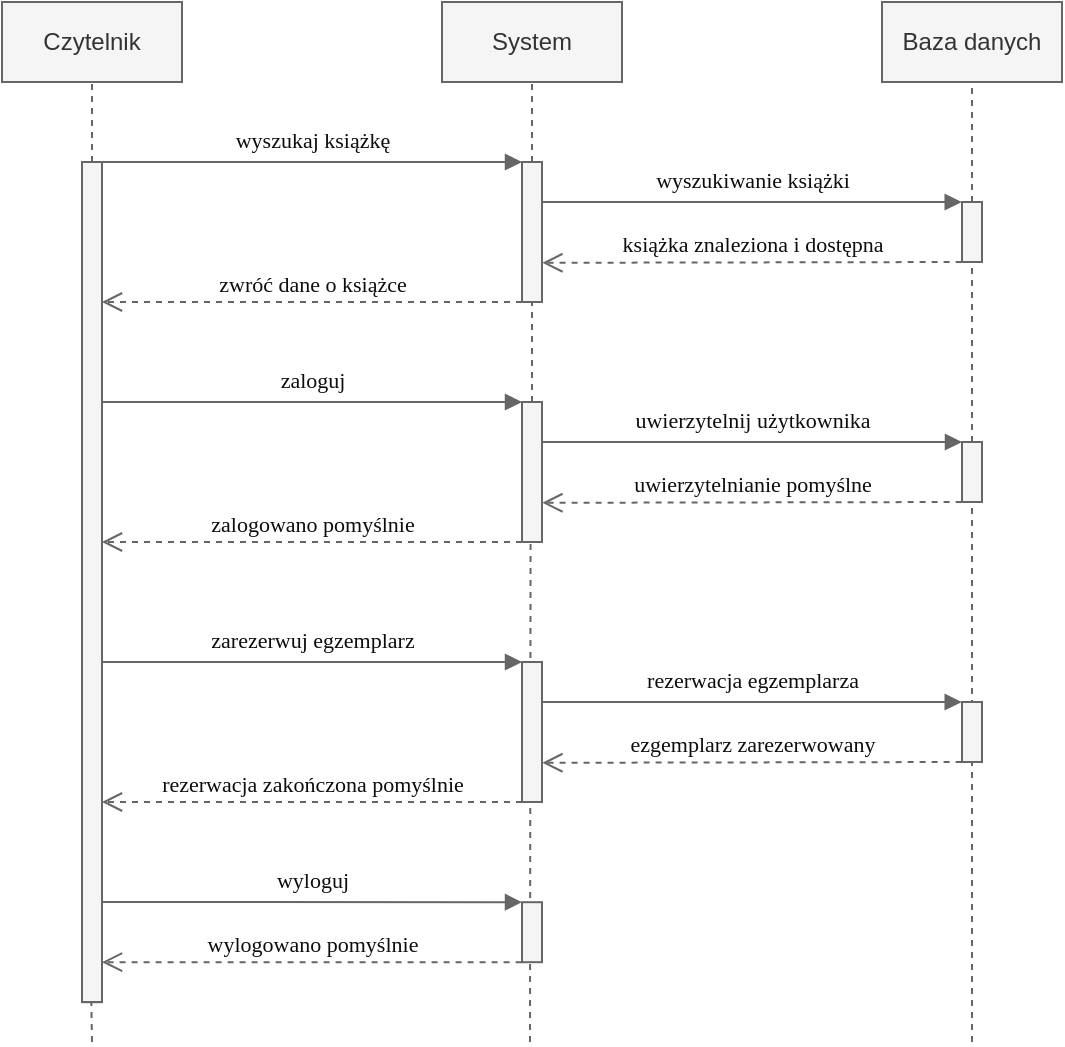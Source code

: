 <mxfile version="13.9.2" type="device" pages="6"><diagram id="bdb5152c-0a66-c973-8c05-188d29792f79" name="reservation"><mxGraphModel dx="868" dy="482" grid="1" gridSize="10" guides="1" tooltips="1" connect="1" arrows="1" fold="1" page="1" pageScale="1" pageWidth="827" pageHeight="1169" math="0" shadow="0"><root><mxCell id="0"/><mxCell id="1" parent="0"/><mxCell id="2750c62718d928d1-18" value="&lt;font style=&quot;font-size: 11px&quot; color=&quot;#0d0d0d&quot;&gt;zaloguj&lt;/font&gt;" style="html=1;verticalAlign=bottom;endArrow=block;entryX=0;entryY=0;strokeColor=#666666;fontFamily=Tahoma;fontSize=14;fontColor=#000066;entryDx=0;entryDy=0;entryPerimeter=0;fillColor=#f5f5f5;" parent="1" target="UFfxsBxHSK0tPhtPc5pP-11" edge="1"><mxGeometry relative="1" as="geometry"><mxPoint x="79.5" y="240.0" as="sourcePoint"/></mxGeometry></mxCell><mxCell id="2750c62718d928d1-44" value="&lt;font color=&quot;#0d0d0d&quot; style=&quot;font-size: 11px&quot;&gt;uwierzytelnianie pomyślne&lt;/font&gt;" style="html=1;verticalAlign=bottom;endArrow=open;dashed=1;endSize=8;strokeColor=#666666;fontFamily=Tahoma;fontSize=10;fontColor=#000066;exitX=-0.02;exitY=1;exitDx=0;exitDy=0;exitPerimeter=0;entryX=1.02;entryY=0.72;entryDx=0;entryDy=0;entryPerimeter=0;fillColor=#f5f5f5;" parent="1" source="UFfxsBxHSK0tPhtPc5pP-13" target="UFfxsBxHSK0tPhtPc5pP-11" edge="1"><mxGeometry relative="1" as="geometry"><mxPoint x="510" y="285" as="sourcePoint"/><mxPoint x="350" y="280" as="targetPoint"/></mxGeometry></mxCell><mxCell id="UFfxsBxHSK0tPhtPc5pP-2" value="Czytelnik" style="rounded=0;whiteSpace=wrap;html=1;fillColor=#f5f5f5;strokeColor=#666666;fontColor=#333333;" parent="1" vertex="1"><mxGeometry x="30" y="40" width="90" height="40" as="geometry"/></mxCell><mxCell id="UFfxsBxHSK0tPhtPc5pP-3" value="" style="endArrow=none;dashed=1;html=1;entryX=0.5;entryY=1;entryDx=0;entryDy=0;fillColor=#f5f5f5;strokeColor=#666666;" parent="1" source="UFfxsBxHSK0tPhtPc5pP-4" target="UFfxsBxHSK0tPhtPc5pP-2" edge="1"><mxGeometry width="50" height="50" relative="1" as="geometry"><mxPoint x="75" y="841" as="sourcePoint"/><mxPoint x="84.5" y="118" as="targetPoint"/></mxGeometry></mxCell><mxCell id="UFfxsBxHSK0tPhtPc5pP-4" value="" style="html=1;points=[];perimeter=orthogonalPerimeter;strokeColor=#666666;fillColor=#f5f5f5;fontFamily=Tahoma;fontSize=14;align=center;fontColor=#333333;" parent="1" vertex="1"><mxGeometry x="70" y="240" width="10" height="100" as="geometry"/></mxCell><mxCell id="UFfxsBxHSK0tPhtPc5pP-5" value="" style="endArrow=none;dashed=1;html=1;entryX=0.5;entryY=1;entryDx=0;entryDy=0;fillColor=#f5f5f5;strokeColor=#666666;" parent="1" source="UFfxsBxHSK0tPhtPc5pP-46" target="UFfxsBxHSK0tPhtPc5pP-4" edge="1"><mxGeometry width="50" height="50" relative="1" as="geometry"><mxPoint x="75" y="680" as="sourcePoint"/><mxPoint x="75" y="90" as="targetPoint"/></mxGeometry></mxCell><mxCell id="UFfxsBxHSK0tPhtPc5pP-6" value="Baza danych" style="rounded=0;whiteSpace=wrap;html=1;fillColor=#f5f5f5;strokeColor=#666666;fontColor=#333333;" parent="1" vertex="1"><mxGeometry x="470" y="40" width="90" height="40" as="geometry"/></mxCell><mxCell id="UFfxsBxHSK0tPhtPc5pP-7" value="" style="endArrow=none;dashed=1;html=1;entryX=0.5;entryY=1;entryDx=0;entryDy=0;fillColor=#f5f5f5;strokeColor=#666666;" parent="1" source="UFfxsBxHSK0tPhtPc5pP-13" target="UFfxsBxHSK0tPhtPc5pP-6" edge="1"><mxGeometry width="50" height="50" relative="1" as="geometry"><mxPoint x="525" y="841" as="sourcePoint"/><mxPoint x="590" y="220" as="targetPoint"/></mxGeometry></mxCell><mxCell id="UFfxsBxHSK0tPhtPc5pP-9" value="System" style="rounded=0;whiteSpace=wrap;html=1;fillColor=#f5f5f5;strokeColor=#666666;fontColor=#333333;" parent="1" vertex="1"><mxGeometry x="250" y="40" width="90" height="40" as="geometry"/></mxCell><mxCell id="UFfxsBxHSK0tPhtPc5pP-10" value="" style="endArrow=none;dashed=1;html=1;entryX=0.5;entryY=1;entryDx=0;entryDy=0;fillColor=#f5f5f5;strokeColor=#666666;" parent="1" source="UFfxsBxHSK0tPhtPc5pP-11" target="UFfxsBxHSK0tPhtPc5pP-9" edge="1"><mxGeometry width="50" height="50" relative="1" as="geometry"><mxPoint x="424.5" y="864" as="sourcePoint"/><mxPoint x="424.5" y="110" as="targetPoint"/></mxGeometry></mxCell><mxCell id="UFfxsBxHSK0tPhtPc5pP-11" value="" style="html=1;points=[];perimeter=orthogonalPerimeter;strokeColor=#666666;fillColor=#f5f5f5;fontFamily=Tahoma;fontSize=14;align=center;fontColor=#333333;" parent="1" vertex="1"><mxGeometry x="290" y="240" width="10" height="70" as="geometry"/></mxCell><mxCell id="UFfxsBxHSK0tPhtPc5pP-13" value="" style="html=1;points=[];perimeter=orthogonalPerimeter;strokeColor=#666666;fillColor=#f5f5f5;fontFamily=Tahoma;fontSize=14;align=center;fontColor=#333333;" parent="1" vertex="1"><mxGeometry x="510" y="260" width="10" height="30" as="geometry"/></mxCell><mxCell id="UFfxsBxHSK0tPhtPc5pP-14" value="" style="endArrow=none;dashed=1;html=1;entryX=0.5;entryY=1;entryDx=0;entryDy=0;rounded=0;fillColor=#f5f5f5;strokeColor=#666666;" parent="1" target="UFfxsBxHSK0tPhtPc5pP-13" edge="1"><mxGeometry width="50" height="50" relative="1" as="geometry"><mxPoint x="515" y="560" as="sourcePoint"/><mxPoint x="525" y="87" as="targetPoint"/></mxGeometry></mxCell><mxCell id="UFfxsBxHSK0tPhtPc5pP-15" value="" style="endArrow=none;dashed=1;html=1;rounded=0;entryX=0.429;entryY=0.996;entryDx=0;entryDy=0;entryPerimeter=0;fillColor=#f5f5f5;strokeColor=#666666;" parent="1" target="UFfxsBxHSK0tPhtPc5pP-11" edge="1"><mxGeometry width="50" height="50" relative="1" as="geometry"><mxPoint x="294" y="560" as="sourcePoint"/><mxPoint x="460" y="170" as="targetPoint"/></mxGeometry></mxCell><mxCell id="UFfxsBxHSK0tPhtPc5pP-16" value="&lt;font color=&quot;#0d0d0d&quot; style=&quot;font-size: 11px&quot;&gt;zalogowano pomyślnie&lt;/font&gt;" style="html=1;verticalAlign=bottom;endArrow=open;dashed=1;endSize=8;strokeColor=#666666;fontFamily=Tahoma;fontSize=10;fontColor=#000066;exitX=0;exitY=1;exitDx=0;exitDy=0;exitPerimeter=0;entryX=1;entryY=0.7;entryDx=0;entryDy=0;entryPerimeter=0;fillColor=#f5f5f5;" parent="1" source="UFfxsBxHSK0tPhtPc5pP-11" target="UFfxsBxHSK0tPhtPc5pP-4" edge="1"><mxGeometry relative="1" as="geometry"><mxPoint x="270" y="312" as="sourcePoint"/><mxPoint x="130" y="320" as="targetPoint"/></mxGeometry></mxCell><mxCell id="UFfxsBxHSK0tPhtPc5pP-24" value="&lt;font style=&quot;font-size: 11px&quot; color=&quot;#0d0d0d&quot;&gt;wyszukaj książkę&lt;/font&gt;" style="html=1;verticalAlign=bottom;endArrow=block;entryX=0;entryY=0;strokeColor=#666666;fontFamily=Tahoma;fontSize=14;fontColor=#000066;entryDx=0;entryDy=0;entryPerimeter=0;fillColor=#f5f5f5;" parent="1" target="UFfxsBxHSK0tPhtPc5pP-28" edge="1"><mxGeometry relative="1" as="geometry"><mxPoint x="79.5" y="120.0" as="sourcePoint"/></mxGeometry></mxCell><mxCell id="UFfxsBxHSK0tPhtPc5pP-26" value="&lt;font color=&quot;#0d0d0d&quot; style=&quot;font-size: 11px&quot;&gt;książka znaleziona i dostępna&lt;/font&gt;" style="html=1;verticalAlign=bottom;endArrow=open;dashed=1;endSize=8;strokeColor=#666666;fontFamily=Tahoma;fontSize=10;fontColor=#000066;exitX=-0.02;exitY=1;exitDx=0;exitDy=0;exitPerimeter=0;entryX=1.02;entryY=0.72;entryDx=0;entryDy=0;entryPerimeter=0;fillColor=#f5f5f5;" parent="1" source="UFfxsBxHSK0tPhtPc5pP-29" target="UFfxsBxHSK0tPhtPc5pP-28" edge="1"><mxGeometry relative="1" as="geometry"><mxPoint x="510" y="165" as="sourcePoint"/><mxPoint x="350" y="160" as="targetPoint"/></mxGeometry></mxCell><mxCell id="UFfxsBxHSK0tPhtPc5pP-27" value="" style="html=1;points=[];perimeter=orthogonalPerimeter;strokeColor=#666666;fillColor=#f5f5f5;fontFamily=Tahoma;fontSize=14;align=center;fontColor=#333333;" parent="1" vertex="1"><mxGeometry x="70" y="120" width="10" height="100" as="geometry"/></mxCell><mxCell id="UFfxsBxHSK0tPhtPc5pP-28" value="" style="html=1;points=[];perimeter=orthogonalPerimeter;strokeColor=#666666;fillColor=#f5f5f5;fontFamily=Tahoma;fontSize=14;align=center;fontColor=#333333;" parent="1" vertex="1"><mxGeometry x="290" y="120" width="10" height="70" as="geometry"/></mxCell><mxCell id="UFfxsBxHSK0tPhtPc5pP-29" value="" style="html=1;points=[];perimeter=orthogonalPerimeter;strokeColor=#666666;fillColor=#f5f5f5;fontFamily=Tahoma;fontSize=14;align=center;fontColor=#333333;" parent="1" vertex="1"><mxGeometry x="510" y="140" width="10" height="30" as="geometry"/></mxCell><mxCell id="UFfxsBxHSK0tPhtPc5pP-30" value="&lt;font color=&quot;#0d0d0d&quot; style=&quot;font-size: 11px&quot;&gt;zwróć dane o książce&lt;/font&gt;" style="html=1;verticalAlign=bottom;endArrow=open;dashed=1;endSize=8;strokeColor=#666666;fontFamily=Tahoma;fontSize=10;fontColor=#000066;exitX=0;exitY=1;exitDx=0;exitDy=0;exitPerimeter=0;entryX=1;entryY=0.7;entryDx=0;entryDy=0;entryPerimeter=0;fillColor=#f5f5f5;" parent="1" source="UFfxsBxHSK0tPhtPc5pP-28" target="UFfxsBxHSK0tPhtPc5pP-27" edge="1"><mxGeometry relative="1" as="geometry"><mxPoint x="270" y="192" as="sourcePoint"/><mxPoint x="130" y="200" as="targetPoint"/></mxGeometry></mxCell><mxCell id="UFfxsBxHSK0tPhtPc5pP-31" value="&lt;font style=&quot;font-size: 11px&quot; color=&quot;#0d0d0d&quot;&gt;zarezerwuj egzemplarz&lt;/font&gt;" style="html=1;verticalAlign=bottom;endArrow=block;entryX=0;entryY=0;strokeColor=#666666;fontFamily=Tahoma;fontSize=14;fontColor=#000066;entryDx=0;entryDy=0;entryPerimeter=0;fillColor=#f5f5f5;" parent="1" target="UFfxsBxHSK0tPhtPc5pP-35" edge="1"><mxGeometry relative="1" as="geometry"><mxPoint x="79.5" y="370.0" as="sourcePoint"/></mxGeometry></mxCell><mxCell id="UFfxsBxHSK0tPhtPc5pP-33" value="&lt;font color=&quot;#0d0d0d&quot; style=&quot;font-size: 11px&quot;&gt;ezgemplarz zarezerwowany&lt;/font&gt;" style="html=1;verticalAlign=bottom;endArrow=open;dashed=1;endSize=8;strokeColor=#666666;fontFamily=Tahoma;fontSize=10;fontColor=#000066;exitX=-0.02;exitY=1;exitDx=0;exitDy=0;exitPerimeter=0;entryX=1.02;entryY=0.72;entryDx=0;entryDy=0;entryPerimeter=0;fillColor=#f5f5f5;" parent="1" source="UFfxsBxHSK0tPhtPc5pP-36" target="UFfxsBxHSK0tPhtPc5pP-35" edge="1"><mxGeometry relative="1" as="geometry"><mxPoint x="510" y="415" as="sourcePoint"/><mxPoint x="350" y="410" as="targetPoint"/></mxGeometry></mxCell><mxCell id="UFfxsBxHSK0tPhtPc5pP-34" value="" style="html=1;points=[];perimeter=orthogonalPerimeter;strokeColor=#666666;fillColor=#f5f5f5;fontFamily=Tahoma;fontSize=14;align=center;fontColor=#333333;" parent="1" vertex="1"><mxGeometry x="70" y="370" width="10" height="100" as="geometry"/></mxCell><mxCell id="UFfxsBxHSK0tPhtPc5pP-35" value="" style="html=1;points=[];perimeter=orthogonalPerimeter;strokeColor=#666666;fillColor=#f5f5f5;fontFamily=Tahoma;fontSize=14;align=center;fontColor=#333333;" parent="1" vertex="1"><mxGeometry x="290" y="370" width="10" height="70" as="geometry"/></mxCell><mxCell id="UFfxsBxHSK0tPhtPc5pP-36" value="" style="html=1;points=[];perimeter=orthogonalPerimeter;strokeColor=#666666;fillColor=#f5f5f5;fontFamily=Tahoma;fontSize=14;align=center;fontColor=#333333;" parent="1" vertex="1"><mxGeometry x="510" y="390" width="10" height="30" as="geometry"/></mxCell><mxCell id="UFfxsBxHSK0tPhtPc5pP-37" value="&lt;font color=&quot;#0d0d0d&quot; style=&quot;font-size: 11px&quot;&gt;rezerwacja zakończona pomyślnie&lt;/font&gt;" style="html=1;verticalAlign=bottom;endArrow=open;dashed=1;endSize=8;strokeColor=#666666;fontFamily=Tahoma;fontSize=10;fontColor=#000066;exitX=0;exitY=1;exitDx=0;exitDy=0;exitPerimeter=0;entryX=1;entryY=0.7;entryDx=0;entryDy=0;entryPerimeter=0;fillColor=#f5f5f5;" parent="1" source="UFfxsBxHSK0tPhtPc5pP-35" target="UFfxsBxHSK0tPhtPc5pP-34" edge="1"><mxGeometry relative="1" as="geometry"><mxPoint x="270" y="442" as="sourcePoint"/><mxPoint x="130" y="450" as="targetPoint"/></mxGeometry></mxCell><mxCell id="UFfxsBxHSK0tPhtPc5pP-44" value="&lt;font color=&quot;#0d0d0d&quot; style=&quot;font-size: 11px&quot;&gt;wylogowano pomyślnie&lt;/font&gt;" style="html=1;verticalAlign=bottom;endArrow=open;dashed=1;endSize=8;strokeColor=#666666;fontFamily=Tahoma;fontSize=10;fontColor=#000066;exitX=-0.02;exitY=1;exitDx=0;exitDy=0;exitPerimeter=0;fillColor=#f5f5f5;" parent="1" source="UFfxsBxHSK0tPhtPc5pP-45" target="UFfxsBxHSK0tPhtPc5pP-46" edge="1"><mxGeometry relative="1" as="geometry"><mxPoint x="290" y="515.1" as="sourcePoint"/><mxPoint x="80.2" y="520.5" as="targetPoint"/></mxGeometry></mxCell><mxCell id="UFfxsBxHSK0tPhtPc5pP-45" value="" style="html=1;points=[];perimeter=orthogonalPerimeter;strokeColor=#666666;fillColor=#f5f5f5;fontFamily=Tahoma;fontSize=14;align=center;fontColor=#333333;" parent="1" vertex="1"><mxGeometry x="290" y="490.1" width="10" height="30" as="geometry"/></mxCell><mxCell id="UFfxsBxHSK0tPhtPc5pP-46" value="" style="html=1;points=[];perimeter=orthogonalPerimeter;strokeColor=#666666;fillColor=#f5f5f5;fontFamily=Tahoma;fontSize=14;align=center;fontColor=#333333;" parent="1" vertex="1"><mxGeometry x="70" y="490.1" width="10" height="50" as="geometry"/></mxCell><mxCell id="UFfxsBxHSK0tPhtPc5pP-50" value="" style="endArrow=none;dashed=1;html=1;fillColor=#f5f5f5;strokeColor=#666666;" parent="1" edge="1"><mxGeometry width="50" height="50" relative="1" as="geometry"><mxPoint x="75" y="560" as="sourcePoint"/><mxPoint x="74.66" y="540.1" as="targetPoint"/></mxGeometry></mxCell><mxCell id="nkuDlEsJTx3bt9PI4lsY-1" value="&lt;font style=&quot;font-size: 11px&quot; color=&quot;#0d0d0d&quot;&gt;wyloguj&lt;/font&gt;" style="html=1;verticalAlign=bottom;endArrow=block;strokeColor=#666666;fontFamily=Tahoma;fontSize=14;fontColor=#000066;exitX=1;exitY=-0.002;exitDx=0;exitDy=0;exitPerimeter=0;fillColor=#f5f5f5;" parent="1" source="UFfxsBxHSK0tPhtPc5pP-46" target="UFfxsBxHSK0tPhtPc5pP-45" edge="1"><mxGeometry relative="1" as="geometry"><mxPoint x="90" y="490.01" as="sourcePoint"/><mxPoint x="260" y="460.01" as="targetPoint"/></mxGeometry></mxCell><mxCell id="nkuDlEsJTx3bt9PI4lsY-2" value="&lt;span style=&quot;color: rgb(13 , 13 , 13) ; font-size: 11px&quot;&gt;rezerwacja egzemplarza&lt;/span&gt;" style="html=1;verticalAlign=bottom;endArrow=block;strokeColor=#666666;fontFamily=Tahoma;fontSize=14;fontColor=#000066;entryX=-0.014;entryY=0;entryDx=0;entryDy=0;entryPerimeter=0;exitX=1;exitY=0.286;exitDx=0;exitDy=0;exitPerimeter=0;fillColor=#f5f5f5;" parent="1" source="UFfxsBxHSK0tPhtPc5pP-35" target="UFfxsBxHSK0tPhtPc5pP-36" edge="1"><mxGeometry relative="1" as="geometry"><mxPoint x="310" y="390" as="sourcePoint"/><mxPoint x="420" y="350" as="targetPoint"/></mxGeometry></mxCell><mxCell id="nkuDlEsJTx3bt9PI4lsY-3" value="&lt;span style=&quot;color: rgb(13 , 13 , 13) ; font-size: 11px&quot;&gt;wyszukiwanie książki&lt;/span&gt;" style="html=1;verticalAlign=bottom;endArrow=block;strokeColor=#666666;fontFamily=Tahoma;fontSize=14;fontColor=#000066;exitX=0.986;exitY=0.286;exitDx=0;exitDy=0;exitPerimeter=0;entryX=-0.014;entryY=0;entryDx=0;entryDy=0;entryPerimeter=0;fillColor=#f5f5f5;" parent="1" source="UFfxsBxHSK0tPhtPc5pP-28" target="UFfxsBxHSK0tPhtPc5pP-29" edge="1"><mxGeometry relative="1" as="geometry"><mxPoint x="310" y="290.02" as="sourcePoint"/><mxPoint x="460" y="220" as="targetPoint"/></mxGeometry></mxCell><mxCell id="nkuDlEsJTx3bt9PI4lsY-4" value="&lt;span style=&quot;color: rgb(13 , 13 , 13) ; font-size: 11px&quot;&gt;uwierzytelnij użytkownika&lt;/span&gt;" style="html=1;verticalAlign=bottom;endArrow=block;strokeColor=#666666;fontFamily=Tahoma;fontSize=14;fontColor=#000066;entryX=0;entryY=0;entryDx=0;entryDy=0;entryPerimeter=0;fillColor=#f5f5f5;" parent="1" target="UFfxsBxHSK0tPhtPc5pP-13" edge="1"><mxGeometry relative="1" as="geometry"><mxPoint x="300" y="260" as="sourcePoint"/><mxPoint x="500" y="260" as="targetPoint"/></mxGeometry></mxCell><mxCell id="JKHsgQlLTQUetORVjWny-1" value="" style="html=1;points=[];perimeter=orthogonalPerimeter;strokeColor=#666666;fillColor=#f5f5f5;fontFamily=Tahoma;fontSize=14;align=center;fontColor=#333333;" parent="1" vertex="1"><mxGeometry x="70" y="120" width="10" height="420" as="geometry"/></mxCell></root></mxGraphModel></diagram><diagram id="02ToBYN9ex3Lxi8tFRm4" name="return"><mxGraphModel dx="868" dy="482" grid="1" gridSize="10" guides="1" tooltips="1" connect="1" arrows="1" fold="1" page="1" pageScale="1" pageWidth="827" pageHeight="1169" math="0" shadow="0"><root><mxCell id="mSOw4h-qDSolW6g528Ff-0"/><mxCell id="mSOw4h-qDSolW6g528Ff-1" parent="mSOw4h-qDSolW6g528Ff-0"/><mxCell id="mSOw4h-qDSolW6g528Ff-2" value="&lt;font style=&quot;font-size: 11px&quot; color=&quot;#0d0d0d&quot;&gt;podaj numer PESEL&lt;/font&gt;" style="html=1;verticalAlign=bottom;endArrow=block;strokeColor=#666666;fontFamily=Tahoma;fontSize=14;fontColor=#000066;exitX=1;exitY=0;exitDx=0;exitDy=0;exitPerimeter=0;entryX=0;entryY=0;entryDx=0;entryDy=0;entryPerimeter=0;fillColor=#f5f5f5;" parent="mSOw4h-qDSolW6g528Ff-1" source="mSOw4h-qDSolW6g528Ff-19" target="mSOw4h-qDSolW6g528Ff-6" edge="1"><mxGeometry relative="1" as="geometry"><mxPoint x="279.5" y="120.0" as="sourcePoint"/><mxPoint x="250" y="140" as="targetPoint"/></mxGeometry></mxCell><mxCell id="mSOw4h-qDSolW6g528Ff-3" value="&lt;font color=&quot;#0d0d0d&quot; style=&quot;font-size: 11px&quot;&gt;zweryfikowano&lt;/font&gt;" style="html=1;verticalAlign=bottom;endArrow=open;dashed=1;endSize=8;strokeColor=#666666;fontFamily=Tahoma;fontSize=10;fontColor=#000066;entryX=1;entryY=0.836;entryDx=0;entryDy=0;entryPerimeter=0;exitX=0;exitY=1;exitDx=0;exitDy=0;exitPerimeter=0;fillColor=#f5f5f5;" parent="mSOw4h-qDSolW6g528Ff-1" source="mSOw4h-qDSolW6g528Ff-6" target="mSOw4h-qDSolW6g528Ff-19" edge="1"><mxGeometry relative="1" as="geometry"><mxPoint x="430" y="170" as="sourcePoint"/><mxPoint x="210" y="170" as="targetPoint"/></mxGeometry></mxCell><mxCell id="mSOw4h-qDSolW6g528Ff-4" value="Pracownik" style="rounded=0;whiteSpace=wrap;html=1;fillColor=#f5f5f5;strokeColor=#666666;fontColor=#333333;" parent="mSOw4h-qDSolW6g528Ff-1" vertex="1"><mxGeometry x="230" y="40" width="90" height="40" as="geometry"/></mxCell><mxCell id="mSOw4h-qDSolW6g528Ff-5" value="" style="endArrow=none;dashed=1;html=1;entryX=0.5;entryY=1;entryDx=0;entryDy=0;fillColor=#f5f5f5;strokeColor=#666666;" parent="mSOw4h-qDSolW6g528Ff-1" source="mSOw4h-qDSolW6g528Ff-6" target="mSOw4h-qDSolW6g528Ff-4" edge="1"><mxGeometry width="50" height="50" relative="1" as="geometry"><mxPoint x="275" y="841" as="sourcePoint"/><mxPoint x="284.5" y="118" as="targetPoint"/></mxGeometry></mxCell><mxCell id="mSOw4h-qDSolW6g528Ff-6" value="" style="html=1;points=[];perimeter=orthogonalPerimeter;strokeColor=#666666;fillColor=#f5f5f5;fontFamily=Tahoma;fontSize=14;align=center;fontColor=#333333;" parent="mSOw4h-qDSolW6g528Ff-1" vertex="1"><mxGeometry x="270" y="120" width="10" height="100" as="geometry"/></mxCell><mxCell id="mSOw4h-qDSolW6g528Ff-7" value="" style="endArrow=none;dashed=1;html=1;entryX=0.5;entryY=1;entryDx=0;entryDy=0;fillColor=#f5f5f5;strokeColor=#666666;" parent="mSOw4h-qDSolW6g528Ff-1" target="mSOw4h-qDSolW6g528Ff-6" edge="1"><mxGeometry width="50" height="50" relative="1" as="geometry"><mxPoint x="275" y="530" as="sourcePoint"/><mxPoint x="275" y="90" as="targetPoint"/></mxGeometry></mxCell><mxCell id="mSOw4h-qDSolW6g528Ff-8" value="Baza danych" style="rounded=0;whiteSpace=wrap;html=1;fillColor=#f5f5f5;strokeColor=#666666;fontColor=#333333;" parent="mSOw4h-qDSolW6g528Ff-1" vertex="1"><mxGeometry x="670" y="40" width="90" height="40" as="geometry"/></mxCell><mxCell id="mSOw4h-qDSolW6g528Ff-9" value="" style="endArrow=none;dashed=1;html=1;entryX=0.5;entryY=1;entryDx=0;entryDy=0;fillColor=#f5f5f5;strokeColor=#666666;" parent="mSOw4h-qDSolW6g528Ff-1" source="mSOw4h-qDSolW6g528Ff-13" target="mSOw4h-qDSolW6g528Ff-8" edge="1"><mxGeometry width="50" height="50" relative="1" as="geometry"><mxPoint x="725" y="841" as="sourcePoint"/><mxPoint x="790" y="220" as="targetPoint"/></mxGeometry></mxCell><mxCell id="mSOw4h-qDSolW6g528Ff-10" value="System" style="rounded=0;whiteSpace=wrap;html=1;fillColor=#f5f5f5;strokeColor=#666666;fontColor=#333333;" parent="mSOw4h-qDSolW6g528Ff-1" vertex="1"><mxGeometry x="450" y="40" width="90" height="40" as="geometry"/></mxCell><mxCell id="mSOw4h-qDSolW6g528Ff-11" value="" style="endArrow=none;dashed=1;html=1;entryX=0.5;entryY=1;entryDx=0;entryDy=0;fillColor=#f5f5f5;strokeColor=#666666;" parent="mSOw4h-qDSolW6g528Ff-1" source="mSOw4h-qDSolW6g528Ff-12" target="mSOw4h-qDSolW6g528Ff-10" edge="1"><mxGeometry width="50" height="50" relative="1" as="geometry"><mxPoint x="624.5" y="864" as="sourcePoint"/><mxPoint x="624.5" y="110" as="targetPoint"/></mxGeometry></mxCell><mxCell id="mSOw4h-qDSolW6g528Ff-12" value="" style="html=1;points=[];perimeter=orthogonalPerimeter;strokeColor=#666666;fillColor=#f5f5f5;fontFamily=Tahoma;fontSize=14;align=center;fontColor=#333333;" parent="mSOw4h-qDSolW6g528Ff-1" vertex="1"><mxGeometry x="490" y="135" width="10" height="70" as="geometry"/></mxCell><mxCell id="mSOw4h-qDSolW6g528Ff-13" value="" style="html=1;points=[];perimeter=orthogonalPerimeter;strokeColor=#666666;fillColor=#f5f5f5;fontFamily=Tahoma;fontSize=14;align=center;fontColor=#333333;" parent="mSOw4h-qDSolW6g528Ff-1" vertex="1"><mxGeometry x="710" y="155" width="10" height="30" as="geometry"/></mxCell><mxCell id="mSOw4h-qDSolW6g528Ff-14" value="" style="endArrow=none;dashed=1;html=1;entryX=0.5;entryY=1;entryDx=0;entryDy=0;rounded=0;fillColor=#f5f5f5;strokeColor=#666666;" parent="mSOw4h-qDSolW6g528Ff-1" target="mSOw4h-qDSolW6g528Ff-13" edge="1"><mxGeometry width="50" height="50" relative="1" as="geometry"><mxPoint x="715" y="530" as="sourcePoint"/><mxPoint x="725" y="87" as="targetPoint"/></mxGeometry></mxCell><mxCell id="mSOw4h-qDSolW6g528Ff-15" value="" style="endArrow=none;dashed=1;html=1;rounded=0;entryX=0.429;entryY=0.996;entryDx=0;entryDy=0;entryPerimeter=0;fillColor=#f5f5f5;strokeColor=#666666;" parent="mSOw4h-qDSolW6g528Ff-1" source="mSOw4h-qDSolW6g528Ff-43" target="mSOw4h-qDSolW6g528Ff-12" edge="1"><mxGeometry width="50" height="50" relative="1" as="geometry"><mxPoint x="494" y="560" as="sourcePoint"/><mxPoint x="660" y="170" as="targetPoint"/></mxGeometry></mxCell><mxCell id="mSOw4h-qDSolW6g528Ff-16" value="&lt;span style=&quot;color: rgb(13 , 13 , 13) ; font-size: 11px&quot;&gt;wyszukiwanie czytelnika&lt;/span&gt;" style="html=1;verticalAlign=bottom;endArrow=block;strokeColor=#666666;fontFamily=Tahoma;fontSize=14;fontColor=#000066;entryX=0;entryY=0;entryDx=0;entryDy=0;entryPerimeter=0;exitX=1;exitY=0.286;exitDx=0;exitDy=0;exitPerimeter=0;fillColor=#f5f5f5;" parent="mSOw4h-qDSolW6g528Ff-1" source="mSOw4h-qDSolW6g528Ff-12" target="mSOw4h-qDSolW6g528Ff-13" edge="1"><mxGeometry relative="1" as="geometry"><mxPoint x="530" y="155" as="sourcePoint"/><mxPoint x="700" y="140" as="targetPoint"/></mxGeometry></mxCell><mxCell id="mSOw4h-qDSolW6g528Ff-17" value="Czytelnik" style="rounded=0;whiteSpace=wrap;html=1;fillColor=#f5f5f5;strokeColor=#666666;fontColor=#333333;" parent="mSOw4h-qDSolW6g528Ff-1" vertex="1"><mxGeometry x="10" y="40" width="90" height="40" as="geometry"/></mxCell><mxCell id="mSOw4h-qDSolW6g528Ff-18" value="" style="endArrow=none;dashed=1;html=1;entryX=0.5;entryY=1;entryDx=0;entryDy=0;fillColor=#f5f5f5;strokeColor=#666666;" parent="mSOw4h-qDSolW6g528Ff-1" source="mSOw4h-qDSolW6g528Ff-19" target="mSOw4h-qDSolW6g528Ff-17" edge="1"><mxGeometry width="50" height="50" relative="1" as="geometry"><mxPoint x="55" y="841" as="sourcePoint"/><mxPoint x="64.5" y="118" as="targetPoint"/></mxGeometry></mxCell><mxCell id="mSOw4h-qDSolW6g528Ff-19" value="" style="html=1;points=[];perimeter=orthogonalPerimeter;strokeColor=#666666;fillColor=#f5f5f5;fontFamily=Tahoma;fontSize=14;align=center;fontColor=#333333;" parent="mSOw4h-qDSolW6g528Ff-1" vertex="1"><mxGeometry x="50" y="120" width="10" height="120" as="geometry"/></mxCell><mxCell id="mSOw4h-qDSolW6g528Ff-20" value="" style="endArrow=none;dashed=1;html=1;entryX=0.5;entryY=1;entryDx=0;entryDy=0;fillColor=#f5f5f5;strokeColor=#666666;" parent="mSOw4h-qDSolW6g528Ff-1" target="mSOw4h-qDSolW6g528Ff-19" edge="1"><mxGeometry width="50" height="50" relative="1" as="geometry"><mxPoint x="55" y="530" as="sourcePoint"/><mxPoint x="55" y="90" as="targetPoint"/></mxGeometry></mxCell><mxCell id="mSOw4h-qDSolW6g528Ff-21" value="&lt;font style=&quot;font-size: 11px&quot; color=&quot;#0d0d0d&quot;&gt;znajdź czytelnika&lt;/font&gt;" style="html=1;verticalAlign=bottom;endArrow=block;strokeColor=#666666;fontFamily=Tahoma;fontSize=14;fontColor=#000066;exitX=1;exitY=0.152;exitDx=0;exitDy=0;exitPerimeter=0;entryX=0.009;entryY=0.003;entryDx=0;entryDy=0;entryPerimeter=0;fillColor=#f5f5f5;" parent="mSOw4h-qDSolW6g528Ff-1" source="mSOw4h-qDSolW6g528Ff-6" target="mSOw4h-qDSolW6g528Ff-12" edge="1"><mxGeometry relative="1" as="geometry"><mxPoint x="300" y="170" as="sourcePoint"/><mxPoint x="470" y="135" as="targetPoint"/></mxGeometry></mxCell><mxCell id="mSOw4h-qDSolW6g528Ff-22" value="&lt;font color=&quot;#0d0d0d&quot; style=&quot;font-size: 11px&quot;&gt;czytelnik znaleziony&lt;/font&gt;" style="html=1;verticalAlign=bottom;endArrow=open;dashed=1;endSize=8;strokeColor=#666666;fontFamily=Tahoma;fontSize=10;fontColor=#000066;exitX=0.02;exitY=1;exitDx=0;exitDy=0;exitPerimeter=0;entryX=1;entryY=0.714;entryDx=0;entryDy=0;entryPerimeter=0;fillColor=#f5f5f5;" parent="mSOw4h-qDSolW6g528Ff-1" source="mSOw4h-qDSolW6g528Ff-13" target="mSOw4h-qDSolW6g528Ff-12" edge="1"><mxGeometry relative="1" as="geometry"><mxPoint x="719.8" y="320" as="sourcePoint"/><mxPoint x="500" y="190" as="targetPoint"/></mxGeometry></mxCell><mxCell id="mSOw4h-qDSolW6g528Ff-23" value="&lt;font color=&quot;#0d0d0d&quot; style=&quot;font-size: 11px&quot;&gt;zwróć profil czytelnika&lt;/font&gt;" style="html=1;verticalAlign=bottom;endArrow=open;dashed=1;endSize=8;strokeColor=#666666;fontFamily=Tahoma;fontSize=10;fontColor=#000066;exitX=-0.014;exitY=1;exitDx=0;exitDy=0;exitPerimeter=0;entryX=1;entryY=0.85;entryDx=0;entryDy=0;entryPerimeter=0;fillColor=#f5f5f5;" parent="mSOw4h-qDSolW6g528Ff-1" source="mSOw4h-qDSolW6g528Ff-12" target="mSOw4h-qDSolW6g528Ff-6" edge="1"><mxGeometry relative="1" as="geometry"><mxPoint x="480" y="200" as="sourcePoint"/><mxPoint x="360" y="200" as="targetPoint"/></mxGeometry></mxCell><mxCell id="mSOw4h-qDSolW6g528Ff-24" value="&lt;font style=&quot;font-size: 11px&quot; color=&quot;#0d0d0d&quot;&gt;zwróć książkę&lt;/font&gt;" style="html=1;verticalAlign=bottom;endArrow=block;strokeColor=#666666;fontFamily=Tahoma;fontSize=14;fontColor=#000066;exitX=1;exitY=0;exitDx=0;exitDy=0;exitPerimeter=0;entryX=0;entryY=0;entryDx=0;entryDy=0;entryPerimeter=0;fillColor=#f5f5f5;" parent="mSOw4h-qDSolW6g528Ff-1" source="mSOw4h-qDSolW6g528Ff-27" target="mSOw4h-qDSolW6g528Ff-26" edge="1"><mxGeometry relative="1" as="geometry"><mxPoint x="279.5" y="270.0" as="sourcePoint"/><mxPoint x="250" y="290" as="targetPoint"/></mxGeometry></mxCell><mxCell id="mSOw4h-qDSolW6g528Ff-25" value="&lt;font color=&quot;#0d0d0d&quot; style=&quot;font-size: 11px&quot;&gt;ureguluj opłatę&lt;br&gt;&lt;/font&gt;" style="html=1;verticalAlign=bottom;endArrow=open;dashed=1;endSize=8;strokeColor=#666666;fontFamily=Tahoma;fontSize=10;fontColor=#000066;exitX=1.271;exitY=0.583;exitDx=0;exitDy=0;exitPerimeter=0;entryX=0;entryY=0.7;entryDx=0;entryDy=0;entryPerimeter=0;fillColor=#f5f5f5;" parent="mSOw4h-qDSolW6g528Ff-1" edge="1"><mxGeometry relative="1" as="geometry"><mxPoint x="62.71" y="380.8" as="sourcePoint"/><mxPoint x="270" y="380.88" as="targetPoint"/></mxGeometry></mxCell><mxCell id="mSOw4h-qDSolW6g528Ff-26" value="" style="html=1;points=[];perimeter=orthogonalPerimeter;strokeColor=#666666;fillColor=#f5f5f5;fontFamily=Tahoma;fontSize=14;align=center;fontColor=#333333;" parent="mSOw4h-qDSolW6g528Ff-1" vertex="1"><mxGeometry x="270" y="270" width="10" height="100" as="geometry"/></mxCell><mxCell id="mSOw4h-qDSolW6g528Ff-27" value="" style="html=1;points=[];perimeter=orthogonalPerimeter;strokeColor=#666666;fillColor=#f5f5f5;fontFamily=Tahoma;fontSize=14;align=center;fontColor=#333333;" parent="mSOw4h-qDSolW6g528Ff-1" vertex="1"><mxGeometry x="50" y="270" width="10" height="240" as="geometry"/></mxCell><mxCell id="mSOw4h-qDSolW6g528Ff-28" value="&lt;font style=&quot;font-size: 11px&quot; color=&quot;#0d0d0d&quot;&gt;zaznacz chęć zwrotu&lt;br&gt;&lt;/font&gt;" style="html=1;verticalAlign=bottom;endArrow=block;strokeColor=#666666;fontFamily=Tahoma;fontSize=14;fontColor=#000066;entryX=0.009;entryY=0;entryDx=0;entryDy=0;entryPerimeter=0;fillColor=#f5f5f5;" parent="mSOw4h-qDSolW6g528Ff-1" source="mSOw4h-qDSolW6g528Ff-39" target="mSOw4h-qDSolW6g528Ff-43" edge="1"><mxGeometry relative="1" as="geometry"><mxPoint x="330" y="290" as="sourcePoint"/><mxPoint x="490.09" y="285.21" as="targetPoint"/></mxGeometry></mxCell><mxCell id="mSOw4h-qDSolW6g528Ff-29" value="&lt;font color=&quot;#0d0d0d&quot;&gt;&lt;span style=&quot;font-size: 11px&quot;&gt;wyświetl formularz potwierdzający&lt;/span&gt;&lt;/font&gt;" style="html=1;verticalAlign=bottom;endArrow=open;dashed=1;endSize=8;strokeColor=#666666;fontFamily=Tahoma;fontSize=10;fontColor=#000066;entryX=1.02;entryY=0.226;entryDx=0;entryDy=0;entryPerimeter=0;fillColor=#f5f5f5;" parent="mSOw4h-qDSolW6g528Ff-1" target="mSOw4h-qDSolW6g528Ff-39" edge="1"><mxGeometry relative="1" as="geometry"><mxPoint x="490" y="320" as="sourcePoint"/><mxPoint x="290" y="320" as="targetPoint"/></mxGeometry></mxCell><mxCell id="mSOw4h-qDSolW6g528Ff-30" value="&lt;font style=&quot;font-size: 11px&quot; color=&quot;#0d0d0d&quot;&gt;podaj informację o opłacie&lt;/font&gt;" style="html=1;verticalAlign=bottom;endArrow=block;strokeColor=#666666;fontFamily=Tahoma;fontSize=14;fontColor=#000066;exitX=-0.003;exitY=1.001;exitDx=0;exitDy=0;exitPerimeter=0;entryX=0.986;entryY=0.413;entryDx=0;entryDy=0;entryPerimeter=0;fillColor=#f5f5f5;" parent="mSOw4h-qDSolW6g528Ff-1" edge="1"><mxGeometry relative="1" as="geometry"><mxPoint x="269.97" y="340.98" as="sourcePoint"/><mxPoint x="59.86" y="340" as="targetPoint"/></mxGeometry></mxCell><mxCell id="mSOw4h-qDSolW6g528Ff-31" value="" style="html=1;points=[];perimeter=orthogonalPerimeter;strokeColor=#666666;fillColor=#f5f5f5;fontFamily=Tahoma;fontSize=14;align=center;fontColor=#333333;" parent="mSOw4h-qDSolW6g528Ff-1" vertex="1"><mxGeometry x="270" y="270" width="10" height="200" as="geometry"/></mxCell><mxCell id="mSOw4h-qDSolW6g528Ff-32" value="&lt;font style=&quot;font-size: 11px&quot; color=&quot;#0d0d0d&quot;&gt;potwierdź zwrot&lt;br&gt;&lt;/font&gt;" style="html=1;verticalAlign=bottom;endArrow=block;strokeColor=#666666;fontFamily=Tahoma;fontSize=14;fontColor=#000066;entryX=0;entryY=0;entryDx=0;entryDy=0;entryPerimeter=0;fillColor=#f5f5f5;" parent="mSOw4h-qDSolW6g528Ff-1" source="mSOw4h-qDSolW6g528Ff-39" target="mSOw4h-qDSolW6g528Ff-33" edge="1"><mxGeometry relative="1" as="geometry"><mxPoint x="320" y="401" as="sourcePoint"/><mxPoint x="480" y="390.88" as="targetPoint"/></mxGeometry></mxCell><mxCell id="mSOw4h-qDSolW6g528Ff-33" value="" style="html=1;points=[];perimeter=orthogonalPerimeter;strokeColor=#666666;fillColor=#f5f5f5;fontFamily=Tahoma;fontSize=14;align=center;fontColor=#333333;" parent="mSOw4h-qDSolW6g528Ff-1" vertex="1"><mxGeometry x="490" y="400.88" width="10" height="70" as="geometry"/></mxCell><mxCell id="mSOw4h-qDSolW6g528Ff-34" value="" style="endArrow=none;dashed=1;html=1;rounded=0;entryX=0.429;entryY=0.996;entryDx=0;entryDy=0;entryPerimeter=0;fillColor=#f5f5f5;strokeColor=#666666;" parent="mSOw4h-qDSolW6g528Ff-1" target="mSOw4h-qDSolW6g528Ff-33" edge="1"><mxGeometry width="50" height="50" relative="1" as="geometry"><mxPoint x="494" y="530" as="sourcePoint"/><mxPoint x="494.29" y="204.72" as="targetPoint"/></mxGeometry></mxCell><mxCell id="mSOw4h-qDSolW6g528Ff-35" value="" style="html=1;points=[];perimeter=orthogonalPerimeter;strokeColor=#666666;fillColor=#f5f5f5;fontFamily=Tahoma;fontSize=14;align=center;fontColor=#333333;" parent="mSOw4h-qDSolW6g528Ff-1" vertex="1"><mxGeometry x="710" y="420.65" width="10" height="30" as="geometry"/></mxCell><mxCell id="mSOw4h-qDSolW6g528Ff-36" value="&lt;span style=&quot;color: rgb(13 , 13 , 13) ; font-size: 11px&quot;&gt;zmiana statusu egzemplarza&lt;/span&gt;" style="html=1;verticalAlign=bottom;endArrow=block;strokeColor=#666666;fontFamily=Tahoma;fontSize=14;fontColor=#000066;entryX=0;entryY=0;entryDx=0;entryDy=0;entryPerimeter=0;exitX=1;exitY=0.286;exitDx=0;exitDy=0;exitPerimeter=0;fillColor=#f5f5f5;" parent="mSOw4h-qDSolW6g528Ff-1" target="mSOw4h-qDSolW6g528Ff-35" edge="1"><mxGeometry relative="1" as="geometry"><mxPoint x="500" y="420.67" as="sourcePoint"/><mxPoint x="700" y="405.65" as="targetPoint"/></mxGeometry></mxCell><mxCell id="mSOw4h-qDSolW6g528Ff-37" value="&lt;font color=&quot;#0d0d0d&quot; style=&quot;font-size: 11px&quot;&gt;egzemplarz oddany&lt;/font&gt;" style="html=1;verticalAlign=bottom;endArrow=open;dashed=1;endSize=8;strokeColor=#666666;fontFamily=Tahoma;fontSize=10;fontColor=#000066;exitX=0.02;exitY=1;exitDx=0;exitDy=0;exitPerimeter=0;entryX=1;entryY=0.714;entryDx=0;entryDy=0;entryPerimeter=0;fillColor=#f5f5f5;" parent="mSOw4h-qDSolW6g528Ff-1" source="mSOw4h-qDSolW6g528Ff-35" edge="1"><mxGeometry relative="1" as="geometry"><mxPoint x="719.8" y="585.65" as="sourcePoint"/><mxPoint x="500" y="450.63" as="targetPoint"/></mxGeometry></mxCell><mxCell id="mSOw4h-qDSolW6g528Ff-38" value="&lt;font color=&quot;#0d0d0d&quot; style=&quot;font-size: 11px&quot;&gt;zwróć informację o pomyślnym zwrocie&lt;/font&gt;" style="html=1;verticalAlign=bottom;endArrow=open;dashed=1;endSize=8;strokeColor=#666666;fontFamily=Tahoma;fontSize=10;fontColor=#000066;exitX=0;exitY=1;exitDx=0;exitDy=0;exitPerimeter=0;entryX=1;entryY=0.914;entryDx=0;entryDy=0;entryPerimeter=0;fillColor=#f5f5f5;" parent="mSOw4h-qDSolW6g528Ff-1" source="mSOw4h-qDSolW6g528Ff-33" target="mSOw4h-qDSolW6g528Ff-39" edge="1"><mxGeometry relative="1" as="geometry"><mxPoint x="460" y="480.88" as="sourcePoint"/><mxPoint x="300" y="471" as="targetPoint"/></mxGeometry></mxCell><mxCell id="mSOw4h-qDSolW6g528Ff-39" value="" style="html=1;points=[];perimeter=orthogonalPerimeter;strokeColor=#666666;fillColor=#f5f5f5;fontFamily=Tahoma;fontSize=14;align=center;fontColor=#333333;" parent="mSOw4h-qDSolW6g528Ff-1" vertex="1"><mxGeometry x="270" y="270" width="10" height="220" as="geometry"/></mxCell><mxCell id="mSOw4h-qDSolW6g528Ff-40" value="" style="html=1;points=[];perimeter=orthogonalPerimeter;strokeColor=#666666;fillColor=#f5f5f5;fontFamily=Tahoma;fontSize=14;align=center;fontColor=#333333;" parent="mSOw4h-qDSolW6g528Ff-1" vertex="1"><mxGeometry x="50" y="270" width="10" height="240" as="geometry"/></mxCell><mxCell id="mSOw4h-qDSolW6g528Ff-41" value="&lt;font color=&quot;#0d0d0d&quot; style=&quot;font-size: 11px&quot;&gt;zwrot zakończony pomyślnie&lt;/font&gt;" style="html=1;verticalAlign=bottom;endArrow=open;dashed=1;endSize=8;strokeColor=#666666;fontFamily=Tahoma;fontSize=10;fontColor=#000066;exitX=0;exitY=1;exitDx=0;exitDy=0;exitPerimeter=0;entryX=1;entryY=0.951;entryDx=0;entryDy=0;entryPerimeter=0;fillColor=#f5f5f5;" parent="mSOw4h-qDSolW6g528Ff-1" source="mSOw4h-qDSolW6g528Ff-39" target="mSOw4h-qDSolW6g528Ff-42" edge="1"><mxGeometry relative="1" as="geometry"><mxPoint x="240" y="460" as="sourcePoint"/><mxPoint x="120" y="491" as="targetPoint"/></mxGeometry></mxCell><mxCell id="mSOw4h-qDSolW6g528Ff-42" value="" style="html=1;points=[];perimeter=orthogonalPerimeter;strokeColor=#666666;fillColor=#f5f5f5;fontFamily=Tahoma;fontSize=14;align=center;fontColor=#333333;" parent="mSOw4h-qDSolW6g528Ff-1" vertex="1"><mxGeometry x="50" y="120" width="10" height="390" as="geometry"/></mxCell><mxCell id="mSOw4h-qDSolW6g528Ff-43" value="" style="html=1;points=[];perimeter=orthogonalPerimeter;strokeColor=#666666;fillColor=#f5f5f5;fontFamily=Tahoma;fontSize=14;align=center;fontColor=#333333;" parent="mSOw4h-qDSolW6g528Ff-1" vertex="1"><mxGeometry x="490" y="290" width="10" height="30" as="geometry"/></mxCell><mxCell id="mSOw4h-qDSolW6g528Ff-44" value="" style="endArrow=none;dashed=1;html=1;rounded=0;entryX=0.429;entryY=0.996;entryDx=0;entryDy=0;entryPerimeter=0;fillColor=#f5f5f5;strokeColor=#666666;" parent="mSOw4h-qDSolW6g528Ff-1" source="mSOw4h-qDSolW6g528Ff-33" target="mSOw4h-qDSolW6g528Ff-43" edge="1"><mxGeometry width="50" height="50" relative="1" as="geometry"><mxPoint x="494.29" y="430" as="sourcePoint"/><mxPoint x="494.29" y="204.72" as="targetPoint"/></mxGeometry></mxCell></root></mxGraphModel></diagram><diagram id="MMTowF24Xp_xsB_nZjFc" name="borrowing"><mxGraphModel dx="868" dy="482" grid="1" gridSize="10" guides="1" tooltips="1" connect="1" arrows="1" fold="1" page="1" pageScale="1" pageWidth="827" pageHeight="1169" math="0" shadow="0"><root><mxCell id="MFZd5c7GK3ORKcPByeT5-0"/><mxCell id="MFZd5c7GK3ORKcPByeT5-1" parent="MFZd5c7GK3ORKcPByeT5-0"/><mxCell id="MFZd5c7GK3ORKcPByeT5-2" value="&lt;font style=&quot;font-size: 11px&quot; color=&quot;#0d0d0d&quot;&gt;podaj numer PESEL&lt;/font&gt;" style="html=1;verticalAlign=bottom;endArrow=block;strokeColor=#666666;fontFamily=Tahoma;fontSize=14;fontColor=#000066;exitX=1;exitY=0;exitDx=0;exitDy=0;exitPerimeter=0;entryX=0;entryY=0;entryDx=0;entryDy=0;entryPerimeter=0;fillColor=#f5f5f5;" parent="MFZd5c7GK3ORKcPByeT5-1" source="MFZd5c7GK3ORKcPByeT5-19" target="MFZd5c7GK3ORKcPByeT5-6" edge="1"><mxGeometry relative="1" as="geometry"><mxPoint x="279.5" y="120.0" as="sourcePoint"/><mxPoint x="250" y="140" as="targetPoint"/></mxGeometry></mxCell><mxCell id="MFZd5c7GK3ORKcPByeT5-3" value="&lt;font color=&quot;#0d0d0d&quot; style=&quot;font-size: 11px&quot;&gt;zweryfikowano&lt;/font&gt;" style="html=1;verticalAlign=bottom;endArrow=open;dashed=1;endSize=8;strokeColor=#666666;fontFamily=Tahoma;fontSize=10;fontColor=#000066;entryX=1;entryY=0.836;entryDx=0;entryDy=0;entryPerimeter=0;exitX=0;exitY=1;exitDx=0;exitDy=0;exitPerimeter=0;fillColor=#f5f5f5;" parent="MFZd5c7GK3ORKcPByeT5-1" source="MFZd5c7GK3ORKcPByeT5-6" target="MFZd5c7GK3ORKcPByeT5-19" edge="1"><mxGeometry relative="1" as="geometry"><mxPoint x="430" y="170" as="sourcePoint"/><mxPoint x="210" y="170" as="targetPoint"/></mxGeometry></mxCell><mxCell id="MFZd5c7GK3ORKcPByeT5-4" value="Pracownik" style="rounded=0;whiteSpace=wrap;html=1;fillColor=#f5f5f5;strokeColor=#666666;fontColor=#333333;" parent="MFZd5c7GK3ORKcPByeT5-1" vertex="1"><mxGeometry x="230" y="40" width="90" height="40" as="geometry"/></mxCell><mxCell id="MFZd5c7GK3ORKcPByeT5-5" value="" style="endArrow=none;dashed=1;html=1;entryX=0.5;entryY=1;entryDx=0;entryDy=0;fillColor=#f5f5f5;strokeColor=#666666;" parent="MFZd5c7GK3ORKcPByeT5-1" source="MFZd5c7GK3ORKcPByeT5-6" target="MFZd5c7GK3ORKcPByeT5-4" edge="1"><mxGeometry width="50" height="50" relative="1" as="geometry"><mxPoint x="275" y="841" as="sourcePoint"/><mxPoint x="284.5" y="118" as="targetPoint"/></mxGeometry></mxCell><mxCell id="MFZd5c7GK3ORKcPByeT5-6" value="" style="html=1;points=[];perimeter=orthogonalPerimeter;strokeColor=#666666;fillColor=#f5f5f5;fontFamily=Tahoma;fontSize=14;align=center;fontColor=#333333;" parent="MFZd5c7GK3ORKcPByeT5-1" vertex="1"><mxGeometry x="270" y="120" width="10" height="100" as="geometry"/></mxCell><mxCell id="MFZd5c7GK3ORKcPByeT5-7" value="" style="endArrow=none;dashed=1;html=1;entryX=0.5;entryY=1;entryDx=0;entryDy=0;fillColor=#f5f5f5;strokeColor=#666666;" parent="MFZd5c7GK3ORKcPByeT5-1" target="MFZd5c7GK3ORKcPByeT5-6" edge="1"><mxGeometry width="50" height="50" relative="1" as="geometry"><mxPoint x="275" y="500" as="sourcePoint"/><mxPoint x="275" y="90" as="targetPoint"/></mxGeometry></mxCell><mxCell id="MFZd5c7GK3ORKcPByeT5-8" value="Baza danych" style="rounded=0;whiteSpace=wrap;html=1;fillColor=#f5f5f5;strokeColor=#666666;fontColor=#333333;" parent="MFZd5c7GK3ORKcPByeT5-1" vertex="1"><mxGeometry x="670" y="40" width="90" height="40" as="geometry"/></mxCell><mxCell id="MFZd5c7GK3ORKcPByeT5-9" value="" style="endArrow=none;dashed=1;html=1;entryX=0.5;entryY=1;entryDx=0;entryDy=0;fillColor=#f5f5f5;strokeColor=#666666;" parent="MFZd5c7GK3ORKcPByeT5-1" source="MFZd5c7GK3ORKcPByeT5-13" target="MFZd5c7GK3ORKcPByeT5-8" edge="1"><mxGeometry width="50" height="50" relative="1" as="geometry"><mxPoint x="725" y="841" as="sourcePoint"/><mxPoint x="790" y="220" as="targetPoint"/></mxGeometry></mxCell><mxCell id="MFZd5c7GK3ORKcPByeT5-10" value="System" style="rounded=0;whiteSpace=wrap;html=1;fillColor=#f5f5f5;strokeColor=#666666;fontColor=#333333;" parent="MFZd5c7GK3ORKcPByeT5-1" vertex="1"><mxGeometry x="450" y="40" width="90" height="40" as="geometry"/></mxCell><mxCell id="MFZd5c7GK3ORKcPByeT5-11" value="" style="endArrow=none;dashed=1;html=1;entryX=0.5;entryY=1;entryDx=0;entryDy=0;fillColor=#f5f5f5;strokeColor=#666666;" parent="MFZd5c7GK3ORKcPByeT5-1" source="MFZd5c7GK3ORKcPByeT5-12" target="MFZd5c7GK3ORKcPByeT5-10" edge="1"><mxGeometry width="50" height="50" relative="1" as="geometry"><mxPoint x="624.5" y="864" as="sourcePoint"/><mxPoint x="624.5" y="110" as="targetPoint"/></mxGeometry></mxCell><mxCell id="MFZd5c7GK3ORKcPByeT5-12" value="" style="html=1;points=[];perimeter=orthogonalPerimeter;strokeColor=#666666;fillColor=#f5f5f5;fontFamily=Tahoma;fontSize=14;align=center;fontColor=#333333;" parent="MFZd5c7GK3ORKcPByeT5-1" vertex="1"><mxGeometry x="490" y="135" width="10" height="70" as="geometry"/></mxCell><mxCell id="MFZd5c7GK3ORKcPByeT5-13" value="" style="html=1;points=[];perimeter=orthogonalPerimeter;strokeColor=#666666;fillColor=#f5f5f5;fontFamily=Tahoma;fontSize=14;align=center;fontColor=#333333;" parent="MFZd5c7GK3ORKcPByeT5-1" vertex="1"><mxGeometry x="710" y="155" width="10" height="30" as="geometry"/></mxCell><mxCell id="MFZd5c7GK3ORKcPByeT5-14" value="" style="endArrow=none;dashed=1;html=1;entryX=0.5;entryY=1;entryDx=0;entryDy=0;rounded=0;fillColor=#f5f5f5;strokeColor=#666666;" parent="MFZd5c7GK3ORKcPByeT5-1" target="MFZd5c7GK3ORKcPByeT5-13" edge="1"><mxGeometry width="50" height="50" relative="1" as="geometry"><mxPoint x="715" y="500" as="sourcePoint"/><mxPoint x="725" y="87" as="targetPoint"/></mxGeometry></mxCell><mxCell id="MFZd5c7GK3ORKcPByeT5-15" value="" style="endArrow=none;dashed=1;html=1;rounded=0;entryX=0.429;entryY=0.996;entryDx=0;entryDy=0;entryPerimeter=0;fillColor=#f5f5f5;strokeColor=#666666;" parent="MFZd5c7GK3ORKcPByeT5-1" source="MFZd5c7GK3ORKcPByeT5-38" target="MFZd5c7GK3ORKcPByeT5-12" edge="1"><mxGeometry width="50" height="50" relative="1" as="geometry"><mxPoint x="494" y="560" as="sourcePoint"/><mxPoint x="660" y="170" as="targetPoint"/></mxGeometry></mxCell><mxCell id="MFZd5c7GK3ORKcPByeT5-16" value="&lt;span style=&quot;color: rgb(13 , 13 , 13) ; font-size: 11px&quot;&gt;wyszukiwanie czytelnika&lt;/span&gt;" style="html=1;verticalAlign=bottom;endArrow=block;strokeColor=#666666;fontFamily=Tahoma;fontSize=14;fontColor=#000066;entryX=0;entryY=0;entryDx=0;entryDy=0;entryPerimeter=0;exitX=1;exitY=0.286;exitDx=0;exitDy=0;exitPerimeter=0;fillColor=#f5f5f5;" parent="MFZd5c7GK3ORKcPByeT5-1" source="MFZd5c7GK3ORKcPByeT5-12" target="MFZd5c7GK3ORKcPByeT5-13" edge="1"><mxGeometry relative="1" as="geometry"><mxPoint x="530" y="155" as="sourcePoint"/><mxPoint x="700" y="140" as="targetPoint"/></mxGeometry></mxCell><mxCell id="MFZd5c7GK3ORKcPByeT5-17" value="Czytelnik" style="rounded=0;whiteSpace=wrap;html=1;fillColor=#f5f5f5;strokeColor=#666666;fontColor=#333333;" parent="MFZd5c7GK3ORKcPByeT5-1" vertex="1"><mxGeometry x="10" y="40" width="90" height="40" as="geometry"/></mxCell><mxCell id="MFZd5c7GK3ORKcPByeT5-18" value="" style="endArrow=none;dashed=1;html=1;entryX=0.5;entryY=1;entryDx=0;entryDy=0;fillColor=#f5f5f5;strokeColor=#666666;" parent="MFZd5c7GK3ORKcPByeT5-1" source="MFZd5c7GK3ORKcPByeT5-19" target="MFZd5c7GK3ORKcPByeT5-17" edge="1"><mxGeometry width="50" height="50" relative="1" as="geometry"><mxPoint x="55" y="841" as="sourcePoint"/><mxPoint x="64.5" y="118" as="targetPoint"/></mxGeometry></mxCell><mxCell id="MFZd5c7GK3ORKcPByeT5-19" value="" style="html=1;points=[];perimeter=orthogonalPerimeter;strokeColor=#666666;fillColor=#f5f5f5;fontFamily=Tahoma;fontSize=14;align=center;fontColor=#333333;" parent="MFZd5c7GK3ORKcPByeT5-1" vertex="1"><mxGeometry x="50" y="120" width="10" height="120" as="geometry"/></mxCell><mxCell id="MFZd5c7GK3ORKcPByeT5-20" value="" style="endArrow=none;dashed=1;html=1;entryX=0.5;entryY=1;entryDx=0;entryDy=0;fillColor=#f5f5f5;strokeColor=#666666;" parent="MFZd5c7GK3ORKcPByeT5-1" target="MFZd5c7GK3ORKcPByeT5-19" edge="1"><mxGeometry width="50" height="50" relative="1" as="geometry"><mxPoint x="55" y="500" as="sourcePoint"/><mxPoint x="55" y="90" as="targetPoint"/></mxGeometry></mxCell><mxCell id="MFZd5c7GK3ORKcPByeT5-21" value="&lt;font style=&quot;font-size: 11px&quot; color=&quot;#0d0d0d&quot;&gt;znajdź czytelnika&lt;/font&gt;" style="html=1;verticalAlign=bottom;endArrow=block;strokeColor=#666666;fontFamily=Tahoma;fontSize=14;fontColor=#000066;exitX=1;exitY=0.152;exitDx=0;exitDy=0;exitPerimeter=0;entryX=0.009;entryY=0.003;entryDx=0;entryDy=0;entryPerimeter=0;fillColor=#f5f5f5;" parent="MFZd5c7GK3ORKcPByeT5-1" source="MFZd5c7GK3ORKcPByeT5-6" target="MFZd5c7GK3ORKcPByeT5-12" edge="1"><mxGeometry relative="1" as="geometry"><mxPoint x="300" y="170" as="sourcePoint"/><mxPoint x="470" y="135" as="targetPoint"/></mxGeometry></mxCell><mxCell id="MFZd5c7GK3ORKcPByeT5-22" value="&lt;font color=&quot;#0d0d0d&quot; style=&quot;font-size: 11px&quot;&gt;czytelnik znaleziony&lt;/font&gt;" style="html=1;verticalAlign=bottom;endArrow=open;dashed=1;endSize=8;strokeColor=#666666;fontFamily=Tahoma;fontSize=10;fontColor=#000066;exitX=0.02;exitY=1;exitDx=0;exitDy=0;exitPerimeter=0;entryX=1;entryY=0.714;entryDx=0;entryDy=0;entryPerimeter=0;fillColor=#f5f5f5;" parent="MFZd5c7GK3ORKcPByeT5-1" source="MFZd5c7GK3ORKcPByeT5-13" target="MFZd5c7GK3ORKcPByeT5-12" edge="1"><mxGeometry relative="1" as="geometry"><mxPoint x="719.8" y="320" as="sourcePoint"/><mxPoint x="500" y="190" as="targetPoint"/></mxGeometry></mxCell><mxCell id="MFZd5c7GK3ORKcPByeT5-23" value="&lt;font color=&quot;#0d0d0d&quot; style=&quot;font-size: 11px&quot;&gt;zwróć profil czytelnika&lt;/font&gt;" style="html=1;verticalAlign=bottom;endArrow=open;dashed=1;endSize=8;strokeColor=#666666;fontFamily=Tahoma;fontSize=10;fontColor=#000066;exitX=-0.014;exitY=1;exitDx=0;exitDy=0;exitPerimeter=0;entryX=1;entryY=0.85;entryDx=0;entryDy=0;entryPerimeter=0;fillColor=#f5f5f5;" parent="MFZd5c7GK3ORKcPByeT5-1" source="MFZd5c7GK3ORKcPByeT5-12" target="MFZd5c7GK3ORKcPByeT5-6" edge="1"><mxGeometry relative="1" as="geometry"><mxPoint x="480" y="200" as="sourcePoint"/><mxPoint x="360" y="200" as="targetPoint"/></mxGeometry></mxCell><mxCell id="MFZd5c7GK3ORKcPByeT5-24" value="&lt;span style=&quot;color: rgb(13 , 13 , 13) ; font-size: 11px&quot;&gt;podaj tytuł zarezerwowanej książki&lt;/span&gt;" style="html=1;verticalAlign=bottom;endArrow=block;strokeColor=#666666;fontFamily=Tahoma;fontSize=14;fontColor=#000066;exitX=1;exitY=0;exitDx=0;exitDy=0;exitPerimeter=0;entryX=0;entryY=0;entryDx=0;entryDy=0;entryPerimeter=0;fillColor=#f5f5f5;" parent="MFZd5c7GK3ORKcPByeT5-1" target="MFZd5c7GK3ORKcPByeT5-25" edge="1"><mxGeometry relative="1" as="geometry"><mxPoint x="60" y="270" as="sourcePoint"/><mxPoint x="250" y="290" as="targetPoint"/></mxGeometry></mxCell><mxCell id="MFZd5c7GK3ORKcPByeT5-25" value="" style="html=1;points=[];perimeter=orthogonalPerimeter;strokeColor=#666666;fillColor=#f5f5f5;fontFamily=Tahoma;fontSize=14;align=center;fontColor=#333333;" parent="MFZd5c7GK3ORKcPByeT5-1" vertex="1"><mxGeometry x="270" y="270" width="10" height="100" as="geometry"/></mxCell><mxCell id="MFZd5c7GK3ORKcPByeT5-26" value="&lt;font style=&quot;font-size: 11px&quot; color=&quot;#0d0d0d&quot;&gt;zaznacz chęć wypożyczenia&lt;br&gt;&lt;/font&gt;" style="html=1;verticalAlign=bottom;endArrow=block;strokeColor=#666666;fontFamily=Tahoma;fontSize=14;fontColor=#000066;entryX=0.009;entryY=0;entryDx=0;entryDy=0;entryPerimeter=0;fillColor=#f5f5f5;" parent="MFZd5c7GK3ORKcPByeT5-1" source="MFZd5c7GK3ORKcPByeT5-35" target="MFZd5c7GK3ORKcPByeT5-38" edge="1"><mxGeometry relative="1" as="geometry"><mxPoint x="330" y="290" as="sourcePoint"/><mxPoint x="490.09" y="285.21" as="targetPoint"/></mxGeometry></mxCell><mxCell id="MFZd5c7GK3ORKcPByeT5-27" value="&lt;font color=&quot;#0d0d0d&quot;&gt;&lt;span style=&quot;font-size: 11px&quot;&gt;wyświetl formularz potwierdzający&lt;/span&gt;&lt;/font&gt;" style="html=1;verticalAlign=bottom;endArrow=open;dashed=1;endSize=8;strokeColor=#666666;fontFamily=Tahoma;fontSize=10;fontColor=#000066;fillColor=#f5f5f5;" parent="MFZd5c7GK3ORKcPByeT5-1" target="MFZd5c7GK3ORKcPByeT5-35" edge="1"><mxGeometry relative="1" as="geometry"><mxPoint x="490" y="320" as="sourcePoint"/><mxPoint x="290" y="320" as="targetPoint"/></mxGeometry></mxCell><mxCell id="MFZd5c7GK3ORKcPByeT5-28" value="&lt;font style=&quot;font-size: 11px&quot; color=&quot;#0d0d0d&quot;&gt;potwierdź wypożyczenie&lt;br&gt;&lt;/font&gt;" style="html=1;verticalAlign=bottom;endArrow=block;strokeColor=#666666;fontFamily=Tahoma;fontSize=14;fontColor=#000066;entryX=0;entryY=0.004;entryDx=0;entryDy=0;entryPerimeter=0;fillColor=#f5f5f5;" parent="MFZd5c7GK3ORKcPByeT5-1" target="MFZd5c7GK3ORKcPByeT5-29" edge="1"><mxGeometry relative="1" as="geometry"><mxPoint x="275" y="370" as="sourcePoint"/><mxPoint x="460" y="370" as="targetPoint"/></mxGeometry></mxCell><mxCell id="MFZd5c7GK3ORKcPByeT5-29" value="" style="html=1;points=[];perimeter=orthogonalPerimeter;strokeColor=#666666;fillColor=#f5f5f5;fontFamily=Tahoma;fontSize=14;align=center;fontColor=#333333;" parent="MFZd5c7GK3ORKcPByeT5-1" vertex="1"><mxGeometry x="490" y="370" width="10" height="74.71" as="geometry"/></mxCell><mxCell id="MFZd5c7GK3ORKcPByeT5-30" value="" style="endArrow=none;dashed=1;html=1;rounded=0;entryX=0.429;entryY=0.996;entryDx=0;entryDy=0;entryPerimeter=0;fillColor=#f5f5f5;strokeColor=#666666;" parent="MFZd5c7GK3ORKcPByeT5-1" target="MFZd5c7GK3ORKcPByeT5-29" edge="1"><mxGeometry width="50" height="50" relative="1" as="geometry"><mxPoint x="494" y="500" as="sourcePoint"/><mxPoint x="494.29" y="204.72" as="targetPoint"/></mxGeometry></mxCell><mxCell id="MFZd5c7GK3ORKcPByeT5-31" value="" style="html=1;points=[];perimeter=orthogonalPerimeter;strokeColor=#666666;fillColor=#f5f5f5;fontFamily=Tahoma;fontSize=14;align=center;fontColor=#333333;" parent="MFZd5c7GK3ORKcPByeT5-1" vertex="1"><mxGeometry x="710" y="394.48" width="10" height="30" as="geometry"/></mxCell><mxCell id="MFZd5c7GK3ORKcPByeT5-32" value="&lt;span style=&quot;color: rgb(13 , 13 , 13) ; font-size: 11px&quot;&gt;zmiana statusu egzemplarza&lt;/span&gt;" style="html=1;verticalAlign=bottom;endArrow=block;strokeColor=#666666;fontFamily=Tahoma;fontSize=14;fontColor=#000066;entryX=0;entryY=0;entryDx=0;entryDy=0;entryPerimeter=0;exitX=1;exitY=0.286;exitDx=0;exitDy=0;exitPerimeter=0;fillColor=#f5f5f5;" parent="MFZd5c7GK3ORKcPByeT5-1" target="MFZd5c7GK3ORKcPByeT5-31" edge="1"><mxGeometry relative="1" as="geometry"><mxPoint x="500" y="394.5" as="sourcePoint"/><mxPoint x="700" y="379.48" as="targetPoint"/></mxGeometry></mxCell><mxCell id="MFZd5c7GK3ORKcPByeT5-33" value="&lt;font color=&quot;#0d0d0d&quot; style=&quot;font-size: 11px&quot;&gt;egzemplarz wypożyczony&lt;/font&gt;" style="html=1;verticalAlign=bottom;endArrow=open;dashed=1;endSize=8;strokeColor=#666666;fontFamily=Tahoma;fontSize=10;fontColor=#000066;exitX=0.02;exitY=1;exitDx=0;exitDy=0;exitPerimeter=0;entryX=1;entryY=0.714;entryDx=0;entryDy=0;entryPerimeter=0;fillColor=#f5f5f5;" parent="MFZd5c7GK3ORKcPByeT5-1" source="MFZd5c7GK3ORKcPByeT5-31" edge="1"><mxGeometry relative="1" as="geometry"><mxPoint x="719.8" y="559.48" as="sourcePoint"/><mxPoint x="500" y="424.46" as="targetPoint"/></mxGeometry></mxCell><mxCell id="MFZd5c7GK3ORKcPByeT5-34" value="&lt;font color=&quot;#0d0d0d&quot; style=&quot;font-size: 11px&quot;&gt;zwróć informację o wypożyczeniu&lt;/font&gt;" style="html=1;verticalAlign=bottom;endArrow=open;dashed=1;endSize=8;strokeColor=#666666;fontFamily=Tahoma;fontSize=10;fontColor=#000066;exitX=0;exitY=1;exitDx=0;exitDy=0;exitPerimeter=0;entryX=1;entryY=0.914;entryDx=0;entryDy=0;entryPerimeter=0;fillColor=#f5f5f5;" parent="MFZd5c7GK3ORKcPByeT5-1" source="MFZd5c7GK3ORKcPByeT5-29" edge="1"><mxGeometry relative="1" as="geometry"><mxPoint x="460" y="454.71" as="sourcePoint"/><mxPoint x="280" y="444.91" as="targetPoint"/></mxGeometry></mxCell><mxCell id="MFZd5c7GK3ORKcPByeT5-35" value="" style="html=1;points=[];perimeter=orthogonalPerimeter;strokeColor=#666666;fillColor=#f5f5f5;fontFamily=Tahoma;fontSize=14;align=center;fontColor=#333333;" parent="MFZd5c7GK3ORKcPByeT5-1" vertex="1"><mxGeometry x="270" y="270" width="10" height="200" as="geometry"/></mxCell><mxCell id="MFZd5c7GK3ORKcPByeT5-36" value="&lt;font color=&quot;#0d0d0d&quot;&gt;&lt;span style=&quot;font-size: 11px&quot;&gt;wypożyczenie zarejestrowane pomyśłnie&lt;/span&gt;&lt;/font&gt;" style="html=1;verticalAlign=bottom;endArrow=open;dashed=1;endSize=8;strokeColor=#666666;fontFamily=Tahoma;fontSize=10;fontColor=#000066;exitX=0;exitY=1;exitDx=0;exitDy=0;exitPerimeter=0;entryX=1;entryY=0.946;entryDx=0;entryDy=0;entryPerimeter=0;fillColor=#f5f5f5;" parent="MFZd5c7GK3ORKcPByeT5-1" source="MFZd5c7GK3ORKcPByeT5-35" target="MFZd5c7GK3ORKcPByeT5-37" edge="1"><mxGeometry relative="1" as="geometry"><mxPoint x="250" y="420" as="sourcePoint"/><mxPoint x="80" y="430" as="targetPoint"/></mxGeometry></mxCell><mxCell id="MFZd5c7GK3ORKcPByeT5-37" value="" style="html=1;points=[];perimeter=orthogonalPerimeter;strokeColor=#666666;fillColor=#f5f5f5;fontFamily=Tahoma;fontSize=14;align=center;fontColor=#333333;" parent="MFZd5c7GK3ORKcPByeT5-1" vertex="1"><mxGeometry x="50" y="120" width="10" height="370" as="geometry"/></mxCell><mxCell id="MFZd5c7GK3ORKcPByeT5-38" value="" style="html=1;points=[];perimeter=orthogonalPerimeter;strokeColor=#666666;fillColor=#f5f5f5;fontFamily=Tahoma;fontSize=14;align=center;fontColor=#333333;" parent="MFZd5c7GK3ORKcPByeT5-1" vertex="1"><mxGeometry x="490" y="290" width="10" height="30" as="geometry"/></mxCell><mxCell id="MFZd5c7GK3ORKcPByeT5-39" value="" style="endArrow=none;dashed=1;html=1;rounded=0;entryX=0.429;entryY=0.996;entryDx=0;entryDy=0;entryPerimeter=0;fillColor=#f5f5f5;strokeColor=#666666;" parent="MFZd5c7GK3ORKcPByeT5-1" source="MFZd5c7GK3ORKcPByeT5-29" target="MFZd5c7GK3ORKcPByeT5-38" edge="1"><mxGeometry width="50" height="50" relative="1" as="geometry"><mxPoint x="494.29" y="430" as="sourcePoint"/><mxPoint x="494.29" y="204.72" as="targetPoint"/></mxGeometry></mxCell></root></mxGraphModel></diagram><diagram id="tLU9100VpUfpk2iJ6kuw" name="architecture"><mxGraphModel dx="868" dy="482" grid="1" gridSize="10" guides="1" tooltips="1" connect="1" arrows="1" fold="1" page="1" pageScale="1" pageWidth="827" pageHeight="1169" math="0" shadow="0"><root><mxCell id="JXdkK0lJWfrAHOJbjR6s-0"/><mxCell id="JXdkK0lJWfrAHOJbjR6s-1" parent="JXdkK0lJWfrAHOJbjR6s-0"/><mxCell id="JXdkK0lJWfrAHOJbjR6s-2" value="Widok" style="rounded=1;whiteSpace=wrap;html=1;arcSize=24;fillColor=#eeeeee;strokeColor=#36393d;shadow=0;comic=0;labelBackgroundColor=none;fontFamily=Verdana;fontSize=12;align=center;" parent="JXdkK0lJWfrAHOJbjR6s-1" vertex="1"><mxGeometry x="190" y="370" width="120" height="60" as="geometry"/></mxCell><mxCell id="JXdkK0lJWfrAHOJbjR6s-3" value="Żądanie użytkownika" style="rounded=1;whiteSpace=wrap;html=1;arcSize=24;fillColor=#eeeeee;strokeColor=#36393d;shadow=0;comic=0;labelBackgroundColor=none;fontFamily=Verdana;fontSize=12;align=center;" parent="JXdkK0lJWfrAHOJbjR6s-1" vertex="1"><mxGeometry x="90" y="150" width="120" height="60" as="geometry"/></mxCell><mxCell id="JXdkK0lJWfrAHOJbjR6s-4" style="edgeStyle=orthogonalEdgeStyle;html=1;exitX=0;exitY=0.5;entryX=0.5;entryY=1;labelBackgroundColor=none;endArrow=open;endSize=8;strokeColor=#36393d;fontFamily=Verdana;fontSize=12;align=left;exitDx=0;exitDy=0;entryDx=0;entryDy=0;fillColor=#eeeeee;" parent="JXdkK0lJWfrAHOJbjR6s-1" source="JXdkK0lJWfrAHOJbjR6s-2" target="JXdkK0lJWfrAHOJbjR6s-3" edge="1"><mxGeometry relative="1" as="geometry"/></mxCell><mxCell id="JXdkK0lJWfrAHOJbjR6s-5" value="Baza danych" style="shape=cylinder3;whiteSpace=wrap;html=1;boundedLbl=1;backgroundOutline=1;size=15;fillColor=#eeeeee;strokeColor=#36393d;" parent="JXdkK0lJWfrAHOJbjR6s-1" vertex="1"><mxGeometry x="620" y="365" width="100" height="70" as="geometry"/></mxCell><mxCell id="JXdkK0lJWfrAHOJbjR6s-6" value="Kontroler" style="rounded=1;whiteSpace=wrap;html=1;arcSize=24;fillColor=#eeeeee;strokeColor=#36393d;shadow=0;comic=0;labelBackgroundColor=none;fontFamily=Verdana;fontSize=12;align=center;" parent="JXdkK0lJWfrAHOJbjR6s-1" vertex="1"><mxGeometry x="310" y="260" width="120" height="60" as="geometry"/></mxCell><mxCell id="JXdkK0lJWfrAHOJbjR6s-7" value="Model" style="rounded=1;whiteSpace=wrap;html=1;arcSize=24;fillColor=#eeeeee;strokeColor=#36393d;shadow=0;comic=0;labelBackgroundColor=none;fontFamily=Verdana;fontSize=12;align=center;" parent="JXdkK0lJWfrAHOJbjR6s-1" vertex="1"><mxGeometry x="430" y="370" width="120" height="60" as="geometry"/></mxCell><mxCell id="JXdkK0lJWfrAHOJbjR6s-8" value="Routing" style="rounded=1;whiteSpace=wrap;html=1;arcSize=24;fillColor=#f5f5f5;strokeColor=#666666;shadow=0;comic=0;labelBackgroundColor=none;fontFamily=Verdana;fontSize=12;align=center;fontColor=#333333;" parent="JXdkK0lJWfrAHOJbjR6s-1" vertex="1"><mxGeometry x="310" y="150" width="120" height="60" as="geometry"/></mxCell><mxCell id="JXdkK0lJWfrAHOJbjR6s-9" style="edgeStyle=orthogonalEdgeStyle;html=1;labelBackgroundColor=none;endArrow=open;endSize=8;strokeColor=#36393d;fontFamily=Verdana;fontSize=12;align=left;exitX=1;exitY=0.5;exitDx=0;exitDy=0;entryX=0;entryY=0.5;entryDx=0;entryDy=0;fillColor=#eeeeee;" parent="JXdkK0lJWfrAHOJbjR6s-1" source="JXdkK0lJWfrAHOJbjR6s-3" target="JXdkK0lJWfrAHOJbjR6s-8" edge="1"><mxGeometry relative="1" as="geometry"><mxPoint x="230" y="240" as="sourcePoint"/><mxPoint x="310" y="240" as="targetPoint"/></mxGeometry></mxCell><mxCell id="JXdkK0lJWfrAHOJbjR6s-10" style="edgeStyle=orthogonalEdgeStyle;html=1;labelBackgroundColor=none;endArrow=open;endSize=8;strokeColor=#36393d;fontFamily=Verdana;fontSize=12;align=left;exitX=0.5;exitY=1;exitDx=0;exitDy=0;entryX=0.5;entryY=0;entryDx=0;entryDy=0;fillColor=#eeeeee;" parent="JXdkK0lJWfrAHOJbjR6s-1" source="JXdkK0lJWfrAHOJbjR6s-8" target="JXdkK0lJWfrAHOJbjR6s-6" edge="1"><mxGeometry relative="1" as="geometry"><mxPoint x="210" y="150" as="sourcePoint"/><mxPoint x="320" y="150" as="targetPoint"/></mxGeometry></mxCell><mxCell id="JXdkK0lJWfrAHOJbjR6s-11" style="edgeStyle=orthogonalEdgeStyle;html=1;labelBackgroundColor=none;endArrow=open;endSize=8;strokeColor=#36393d;fontFamily=Verdana;fontSize=12;align=left;exitX=0.333;exitY=0.983;exitDx=0;exitDy=0;exitPerimeter=0;entryX=1;entryY=0.5;entryDx=0;entryDy=0;fillColor=#eeeeee;" parent="JXdkK0lJWfrAHOJbjR6s-1" source="JXdkK0lJWfrAHOJbjR6s-6" target="JXdkK0lJWfrAHOJbjR6s-2" edge="1"><mxGeometry relative="1" as="geometry"><mxPoint x="340" y="270" as="sourcePoint"/><mxPoint x="340" y="350" as="targetPoint"/></mxGeometry></mxCell><mxCell id="JXdkK0lJWfrAHOJbjR6s-12" style="edgeStyle=orthogonalEdgeStyle;html=1;labelBackgroundColor=none;endArrow=open;endSize=8;strokeColor=#36393d;fontFamily=Verdana;fontSize=12;align=left;exitX=0.658;exitY=1;exitDx=0;exitDy=0;exitPerimeter=0;entryX=0;entryY=0.5;entryDx=0;entryDy=0;fillColor=#eeeeee;" parent="JXdkK0lJWfrAHOJbjR6s-1" source="JXdkK0lJWfrAHOJbjR6s-6" target="JXdkK0lJWfrAHOJbjR6s-7" edge="1"><mxGeometry relative="1" as="geometry"><mxPoint x="409.96" y="269" as="sourcePoint"/><mxPoint x="380" y="420.02" as="targetPoint"/></mxGeometry></mxCell><mxCell id="JXdkK0lJWfrAHOJbjR6s-13" style="edgeStyle=orthogonalEdgeStyle;html=1;labelBackgroundColor=none;endArrow=open;endSize=8;strokeColor=#36393d;fontFamily=Verdana;fontSize=12;align=left;exitX=1;exitY=0.5;exitDx=0;exitDy=0;fillColor=#eeeeee;entryX=0;entryY=0.5;entryDx=0;entryDy=0;entryPerimeter=0;startArrow=none;startFill=0;targetPerimeterSpacing=8;sourcePerimeterSpacing=6;endFill=0;" parent="JXdkK0lJWfrAHOJbjR6s-1" source="JXdkK0lJWfrAHOJbjR6s-7" target="JXdkK0lJWfrAHOJbjR6s-5" edge="1"><mxGeometry relative="1" as="geometry"><mxPoint x="398.96" y="300" as="sourcePoint"/><mxPoint x="550" y="320" as="targetPoint"/></mxGeometry></mxCell><mxCell id="JXdkK0lJWfrAHOJbjR6s-14" style="edgeStyle=orthogonalEdgeStyle;html=1;labelBackgroundColor=none;endArrow=open;endSize=8;strokeColor=#36393d;fontFamily=Verdana;fontSize=12;align=left;fillColor=#eeeeee;entryX=1;entryY=0.5;entryDx=0;entryDy=0;startArrow=none;startFill=0;targetPerimeterSpacing=8;sourcePerimeterSpacing=6;endFill=0;" parent="JXdkK0lJWfrAHOJbjR6s-1" source="JXdkK0lJWfrAHOJbjR6s-5" target="JXdkK0lJWfrAHOJbjR6s-7" edge="1"><mxGeometry relative="1" as="geometry"><mxPoint x="580" y="330" as="sourcePoint"/><mxPoint x="630" y="410" as="targetPoint"/></mxGeometry></mxCell></root></mxGraphModel></diagram><diagram id="pyLnDvDoiDv9mogTwqIp" name="use-case"><mxGraphModel dx="1695" dy="482" grid="1" gridSize="10" guides="1" tooltips="1" connect="1" arrows="1" fold="1" page="1" pageScale="1" pageWidth="827" pageHeight="1169" math="0" shadow="0"><root><mxCell id="wTVgfTNKOFX79kdjsQ5P-0"/><mxCell id="wTVgfTNKOFX79kdjsQ5P-1" parent="wTVgfTNKOFX79kdjsQ5P-0"/><mxCell id="wTVgfTNKOFX79kdjsQ5P-2" value="zaloguj się / wyloguj" style="ellipse;whiteSpace=wrap;html=1;fillColor=#f5f5f5;strokeColor=#666666;fontColor=#333333;" parent="wTVgfTNKOFX79kdjsQ5P-1" vertex="1"><mxGeometry x="350" y="180" width="120" height="70" as="geometry"/></mxCell><mxCell id="wTVgfTNKOFX79kdjsQ5P-3" value="nalicz karę" style="ellipse;whiteSpace=wrap;html=1;fillColor=#f5f5f5;strokeColor=#666666;fontColor=#333333;" parent="wTVgfTNKOFX79kdjsQ5P-1" vertex="1"><mxGeometry x="570" y="660" width="120" height="80" as="geometry"/></mxCell><mxCell id="wTVgfTNKOFX79kdjsQ5P-4" value="zarejestruj zwrot" style="ellipse;whiteSpace=wrap;html=1;fillColor=#f5f5f5;strokeColor=#666666;fontColor=#333333;" parent="wTVgfTNKOFX79kdjsQ5P-1" vertex="1"><mxGeometry x="660" y="550" width="120" height="80" as="geometry"/></mxCell><mxCell id="wTVgfTNKOFX79kdjsQ5P-5" style="html=1;exitX=1;exitY=0.333;exitPerimeter=0;entryX=0;entryY=0.5;jettySize=auto;orthogonalLoop=1;fillColor=#f5f5f5;curved=1;fontColor=#000099;strokeColor=#666666;" parent="wTVgfTNKOFX79kdjsQ5P-1" source="wTVgfTNKOFX79kdjsQ5P-7" target="wTVgfTNKOFX79kdjsQ5P-2" edge="1"><mxGeometry relative="1" as="geometry"/></mxCell><mxCell id="wTVgfTNKOFX79kdjsQ5P-6" style="rounded=0;html=1;exitX=1;exitY=0.333;exitPerimeter=0;entryX=0;entryY=0.5;jettySize=auto;orthogonalLoop=1;fontColor=#000099;strokeColor=#666666;fillColor=#f5f5f5;" parent="wTVgfTNKOFX79kdjsQ5P-1" source="wTVgfTNKOFX79kdjsQ5P-7" target="wTVgfTNKOFX79kdjsQ5P-12" edge="1"><mxGeometry relative="1" as="geometry"/></mxCell><mxCell id="wTVgfTNKOFX79kdjsQ5P-7" value="Czytelnik&lt;br&gt;" style="shape=umlActor;verticalLabelPosition=bottom;labelBackgroundColor=#ffffff;verticalAlign=top;html=1;strokeWidth=4;strokeColor=#666666;fontColor=#333333;fillColor=#f5f5f5;" parent="wTVgfTNKOFX79kdjsQ5P-1" vertex="1"><mxGeometry x="-20" y="335" width="30" height="60" as="geometry"/></mxCell><mxCell id="wTVgfTNKOFX79kdjsQ5P-8" style="rounded=0;html=1;exitX=0;exitY=0.333;exitPerimeter=0;entryX=0.625;entryY=0.025;jettySize=auto;orthogonalLoop=1;fontColor=#000099;strokeColor=#666666;entryDx=0;entryDy=0;entryPerimeter=0;fillColor=#f5f5f5;" parent="wTVgfTNKOFX79kdjsQ5P-1" source="wTVgfTNKOFX79kdjsQ5P-10" target="wTVgfTNKOFX79kdjsQ5P-4" edge="1"><mxGeometry relative="1" as="geometry"/></mxCell><mxCell id="wTVgfTNKOFX79kdjsQ5P-9" style="edgeStyle=none;curved=1;html=1;exitX=0;exitY=0.333;exitPerimeter=0;entryX=1;entryY=0.5;jettySize=auto;orthogonalLoop=1;strokeColor=#666666;fontColor=#000099;fillColor=#f5f5f5;" parent="wTVgfTNKOFX79kdjsQ5P-1" source="wTVgfTNKOFX79kdjsQ5P-10" target="wTVgfTNKOFX79kdjsQ5P-12" edge="1"><mxGeometry relative="1" as="geometry"/></mxCell><mxCell id="wTVgfTNKOFX79kdjsQ5P-10" value="Pracownik" style="shape=umlActor;verticalLabelPosition=bottom;labelBackgroundColor=#ffffff;verticalAlign=top;html=1;strokeWidth=4;fontColor=#333333;fillColor=#f5f5f5;strokeColor=#666666;" parent="wTVgfTNKOFX79kdjsQ5P-1" vertex="1"><mxGeometry x="840" y="335" width="30" height="60" as="geometry"/></mxCell><mxCell id="wTVgfTNKOFX79kdjsQ5P-11" value="&lt;font color=&quot;#0d0d0d&quot;&gt;&amp;lt;&amp;lt; include &amp;gt;&amp;gt;&lt;/font&gt;" style="endArrow=open;endSize=12;dashed=1;html=1;exitX=0.408;exitY=1.05;fontColor=#000099;strokeColor=#666666;exitDx=0;exitDy=0;exitPerimeter=0;fillColor=#f5f5f5;" parent="wTVgfTNKOFX79kdjsQ5P-1" source="wTVgfTNKOFX79kdjsQ5P-4" target="wTVgfTNKOFX79kdjsQ5P-3" edge="1"><mxGeometry x="-0.091" width="160" relative="1" as="geometry"><mxPoint x="425" y="335" as="sourcePoint"/><mxPoint x="555" y="355" as="targetPoint"/><mxPoint as="offset"/></mxGeometry></mxCell><mxCell id="wTVgfTNKOFX79kdjsQ5P-12" value="zarejestruj / zaktualizuj konto" style="ellipse;whiteSpace=wrap;html=1;fillColor=#f5f5f5;strokeColor=#666666;fontColor=#333333;" parent="wTVgfTNKOFX79kdjsQ5P-1" vertex="1"><mxGeometry x="350" y="100" width="120" height="70" as="geometry"/></mxCell><mxCell id="wTVgfTNKOFX79kdjsQ5P-13" value="" style="endArrow=classic;html=1;fontColor=#0D0D0D;exitX=0;exitY=0.333;exitDx=0;exitDy=0;exitPerimeter=0;entryX=0.983;entryY=0.675;entryDx=0;entryDy=0;fillColor=#f5f5f5;strokeColor=#666666;entryPerimeter=0;" parent="wTVgfTNKOFX79kdjsQ5P-1" source="wTVgfTNKOFX79kdjsQ5P-10" target="wTVgfTNKOFX79kdjsQ5P-2" edge="1"><mxGeometry width="50" height="50" relative="1" as="geometry"><mxPoint x="400" y="270" as="sourcePoint"/><mxPoint x="450" y="220" as="targetPoint"/></mxGeometry></mxCell><mxCell id="wTVgfTNKOFX79kdjsQ5P-14" value="usuń konto" style="ellipse;whiteSpace=wrap;html=1;fillColor=#f5f5f5;strokeColor=#666666;fontColor=#333333;" parent="wTVgfTNKOFX79kdjsQ5P-1" vertex="1"><mxGeometry x="350" y="255" width="120" height="70" as="geometry"/></mxCell><mxCell id="wTVgfTNKOFX79kdjsQ5P-15" value="" style="endArrow=classic;html=1;strokeColor=#666666;fontColor=#0D0D0D;exitX=1;exitY=0.333;exitDx=0;exitDy=0;exitPerimeter=0;entryX=0;entryY=0.5;entryDx=0;entryDy=0;fillColor=#f5f5f5;" parent="wTVgfTNKOFX79kdjsQ5P-1" source="wTVgfTNKOFX79kdjsQ5P-7" target="wTVgfTNKOFX79kdjsQ5P-14" edge="1"><mxGeometry width="50" height="50" relative="1" as="geometry"><mxPoint x="400" y="280" as="sourcePoint"/><mxPoint x="450" y="230" as="targetPoint"/></mxGeometry></mxCell><mxCell id="wTVgfTNKOFX79kdjsQ5P-16" value="" style="endArrow=classic;html=1;strokeColor=#666666;fontColor=#0D0D0D;exitX=0;exitY=0.333;exitDx=0;exitDy=0;exitPerimeter=0;entryX=1;entryY=0.5;entryDx=0;entryDy=0;fillColor=#f5f5f5;" parent="wTVgfTNKOFX79kdjsQ5P-1" source="wTVgfTNKOFX79kdjsQ5P-10" target="wTVgfTNKOFX79kdjsQ5P-14" edge="1"><mxGeometry width="50" height="50" relative="1" as="geometry"><mxPoint x="400" y="280" as="sourcePoint"/><mxPoint x="472" y="325" as="targetPoint"/></mxGeometry></mxCell><mxCell id="wTVgfTNKOFX79kdjsQ5P-17" value="przeglądaj dane konta" style="ellipse;whiteSpace=wrap;html=1;fillColor=#f5f5f5;strokeColor=#666666;fontColor=#333333;" parent="wTVgfTNKOFX79kdjsQ5P-1" vertex="1"><mxGeometry x="350" y="20" width="120" height="70" as="geometry"/></mxCell><mxCell id="wTVgfTNKOFX79kdjsQ5P-18" value="" style="endArrow=classic;html=1;strokeColor=#666666;fontColor=#0D0D0D;exitX=0;exitY=0.333;exitDx=0;exitDy=0;exitPerimeter=0;entryX=0.992;entryY=0.588;entryDx=0;entryDy=0;entryPerimeter=0;fillColor=#f5f5f5;" parent="wTVgfTNKOFX79kdjsQ5P-1" source="wTVgfTNKOFX79kdjsQ5P-10" target="wTVgfTNKOFX79kdjsQ5P-17" edge="1"><mxGeometry width="50" height="50" relative="1" as="geometry"><mxPoint x="400" y="280" as="sourcePoint"/><mxPoint x="450" y="230" as="targetPoint"/></mxGeometry></mxCell><mxCell id="wTVgfTNKOFX79kdjsQ5P-19" value="przeglądaj historię wypożyczeń" style="ellipse;whiteSpace=wrap;html=1;fillColor=#f5f5f5;strokeColor=#666666;fontColor=#333333;" parent="wTVgfTNKOFX79kdjsQ5P-1" vertex="1"><mxGeometry x="350" y="330" width="120" height="70" as="geometry"/></mxCell><mxCell id="wTVgfTNKOFX79kdjsQ5P-20" value="" style="endArrow=classic;html=1;strokeColor=#666666;fontColor=#0D0D0D;exitX=1;exitY=0.333;exitDx=0;exitDy=0;exitPerimeter=0;entryX=0.025;entryY=0.386;entryDx=0;entryDy=0;entryPerimeter=0;fillColor=#f5f5f5;" parent="wTVgfTNKOFX79kdjsQ5P-1" source="wTVgfTNKOFX79kdjsQ5P-7" target="wTVgfTNKOFX79kdjsQ5P-19" edge="1"><mxGeometry width="50" height="50" relative="1" as="geometry"><mxPoint x="400" y="280" as="sourcePoint"/><mxPoint x="450" y="230" as="targetPoint"/></mxGeometry></mxCell><mxCell id="wTVgfTNKOFX79kdjsQ5P-21" value="" style="endArrow=classic;html=1;strokeColor=#666666;fontColor=#0D0D0D;exitX=0;exitY=0.333;exitDx=0;exitDy=0;exitPerimeter=0;entryX=1.008;entryY=0.4;entryDx=0;entryDy=0;entryPerimeter=0;fillColor=#f5f5f5;" parent="wTVgfTNKOFX79kdjsQ5P-1" source="wTVgfTNKOFX79kdjsQ5P-10" target="wTVgfTNKOFX79kdjsQ5P-19" edge="1"><mxGeometry width="50" height="50" relative="1" as="geometry"><mxPoint x="400" y="280" as="sourcePoint"/><mxPoint x="450" y="230" as="targetPoint"/></mxGeometry></mxCell><mxCell id="wTVgfTNKOFX79kdjsQ5P-22" value="przeglądaj rezerwacje" style="ellipse;whiteSpace=wrap;html=1;fillColor=#f5f5f5;strokeColor=#666666;fontColor=#333333;" parent="wTVgfTNKOFX79kdjsQ5P-1" vertex="1"><mxGeometry x="350" y="410" width="120" height="70" as="geometry"/></mxCell><mxCell id="wTVgfTNKOFX79kdjsQ5P-23" value="" style="endArrow=classic;html=1;strokeColor=#666666;fontColor=#0D0D0D;exitX=1;exitY=0.333;exitDx=0;exitDy=0;exitPerimeter=0;entryX=0.017;entryY=0.343;entryDx=0;entryDy=0;entryPerimeter=0;fillColor=#f5f5f5;" parent="wTVgfTNKOFX79kdjsQ5P-1" source="wTVgfTNKOFX79kdjsQ5P-7" target="wTVgfTNKOFX79kdjsQ5P-22" edge="1"><mxGeometry width="50" height="50" relative="1" as="geometry"><mxPoint x="400" y="450" as="sourcePoint"/><mxPoint x="450" y="400" as="targetPoint"/></mxGeometry></mxCell><mxCell id="wTVgfTNKOFX79kdjsQ5P-24" value="" style="endArrow=classic;html=1;strokeColor=#666666;fontColor=#0D0D0D;exitX=0;exitY=0.333;exitDx=0;exitDy=0;exitPerimeter=0;entryX=0.983;entryY=0.329;entryDx=0;entryDy=0;entryPerimeter=0;fillColor=#f5f5f5;" parent="wTVgfTNKOFX79kdjsQ5P-1" source="wTVgfTNKOFX79kdjsQ5P-10" target="wTVgfTNKOFX79kdjsQ5P-22" edge="1"><mxGeometry width="50" height="50" relative="1" as="geometry"><mxPoint x="400" y="450" as="sourcePoint"/><mxPoint x="450" y="400" as="targetPoint"/></mxGeometry></mxCell><mxCell id="wTVgfTNKOFX79kdjsQ5P-25" value="anuluj rezerwację" style="ellipse;whiteSpace=wrap;html=1;fillColor=#f5f5f5;strokeColor=#666666;fontColor=#333333;" parent="wTVgfTNKOFX79kdjsQ5P-1" vertex="1"><mxGeometry x="350" y="490" width="120" height="70" as="geometry"/></mxCell><mxCell id="wTVgfTNKOFX79kdjsQ5P-26" value="" style="endArrow=classic;html=1;strokeColor=#666666;fontColor=#0D0D0D;exitX=1;exitY=0.333;exitDx=0;exitDy=0;exitPerimeter=0;entryX=0.05;entryY=0.286;entryDx=0;entryDy=0;entryPerimeter=0;fillColor=#f5f5f5;" parent="wTVgfTNKOFX79kdjsQ5P-1" source="wTVgfTNKOFX79kdjsQ5P-7" target="wTVgfTNKOFX79kdjsQ5P-25" edge="1"><mxGeometry width="50" height="50" relative="1" as="geometry"><mxPoint x="400" y="450" as="sourcePoint"/><mxPoint x="450" y="400" as="targetPoint"/></mxGeometry></mxCell><mxCell id="wTVgfTNKOFX79kdjsQ5P-27" value="" style="endArrow=classic;html=1;strokeColor=#666666;fontColor=#0D0D0D;exitX=0;exitY=0.333;exitDx=0;exitDy=0;exitPerimeter=0;entryX=1;entryY=0.286;entryDx=0;entryDy=0;entryPerimeter=0;fillColor=#f5f5f5;" parent="wTVgfTNKOFX79kdjsQ5P-1" source="wTVgfTNKOFX79kdjsQ5P-10" target="wTVgfTNKOFX79kdjsQ5P-25" edge="1"><mxGeometry width="50" height="50" relative="1" as="geometry"><mxPoint x="400" y="450" as="sourcePoint"/><mxPoint x="450" y="400" as="targetPoint"/></mxGeometry></mxCell><mxCell id="wTVgfTNKOFX79kdjsQ5P-28" value="przeszukaj katalog" style="ellipse;whiteSpace=wrap;html=1;fillColor=#f5f5f5;strokeColor=#666666;fontColor=#333333;" parent="wTVgfTNKOFX79kdjsQ5P-1" vertex="1"><mxGeometry x="350" y="570" width="120" height="70" as="geometry"/></mxCell><mxCell id="wTVgfTNKOFX79kdjsQ5P-29" value="" style="endArrow=classic;html=1;strokeColor=#666666;fontColor=#0D0D0D;exitX=1;exitY=0.333;exitDx=0;exitDy=0;exitPerimeter=0;entryX=0.033;entryY=0.257;entryDx=0;entryDy=0;entryPerimeter=0;fillColor=#f5f5f5;" parent="wTVgfTNKOFX79kdjsQ5P-1" source="wTVgfTNKOFX79kdjsQ5P-7" target="wTVgfTNKOFX79kdjsQ5P-28" edge="1"><mxGeometry width="50" height="50" relative="1" as="geometry"><mxPoint x="400" y="440" as="sourcePoint"/><mxPoint x="450" y="390" as="targetPoint"/></mxGeometry></mxCell><mxCell id="wTVgfTNKOFX79kdjsQ5P-30" value="" style="endArrow=classic;html=1;strokeColor=#666666;fontColor=#0D0D0D;exitX=0;exitY=0.333;exitDx=0;exitDy=0;exitPerimeter=0;entryX=0.95;entryY=0.243;entryDx=0;entryDy=0;entryPerimeter=0;fillColor=#f5f5f5;" parent="wTVgfTNKOFX79kdjsQ5P-1" source="wTVgfTNKOFX79kdjsQ5P-10" target="wTVgfTNKOFX79kdjsQ5P-28" edge="1"><mxGeometry width="50" height="50" relative="1" as="geometry"><mxPoint x="400" y="440" as="sourcePoint"/><mxPoint x="450" y="390" as="targetPoint"/></mxGeometry></mxCell><mxCell id="wTVgfTNKOFX79kdjsQ5P-31" value="zarejestruj wypożyczenie" style="ellipse;whiteSpace=wrap;html=1;fillColor=#f5f5f5;strokeColor=#666666;fontColor=#333333;" parent="wTVgfTNKOFX79kdjsQ5P-1" vertex="1"><mxGeometry x="660" y="100" width="120" height="70" as="geometry"/></mxCell><mxCell id="wTVgfTNKOFX79kdjsQ5P-32" value="" style="endArrow=classic;html=1;strokeColor=#666666;fontColor=#0D0D0D;exitX=0;exitY=0.333;exitDx=0;exitDy=0;exitPerimeter=0;entryX=0.625;entryY=1;entryDx=0;entryDy=0;entryPerimeter=0;fillColor=#f5f5f5;" parent="wTVgfTNKOFX79kdjsQ5P-1" source="wTVgfTNKOFX79kdjsQ5P-10" target="wTVgfTNKOFX79kdjsQ5P-31" edge="1"><mxGeometry width="50" height="50" relative="1" as="geometry"><mxPoint x="400" y="240" as="sourcePoint"/><mxPoint x="450" y="190" as="targetPoint"/></mxGeometry></mxCell><mxCell id="wTVgfTNKOFX79kdjsQ5P-33" value="złóż rezerwację" style="ellipse;whiteSpace=wrap;html=1;fillColor=#f5f5f5;strokeColor=#666666;fontColor=#333333;" parent="wTVgfTNKOFX79kdjsQ5P-1" vertex="1"><mxGeometry x="130" y="60" width="120" height="70" as="geometry"/></mxCell><mxCell id="wTVgfTNKOFX79kdjsQ5P-34" value="" style="endArrow=classic;html=1;strokeColor=#666666;fontColor=#0D0D0D;exitX=1;exitY=0.333;exitDx=0;exitDy=0;exitPerimeter=0;entryX=0.342;entryY=0.971;entryDx=0;entryDy=0;entryPerimeter=0;fillColor=#f5f5f5;" parent="wTVgfTNKOFX79kdjsQ5P-1" source="wTVgfTNKOFX79kdjsQ5P-7" target="wTVgfTNKOFX79kdjsQ5P-33" edge="1"><mxGeometry width="50" height="50" relative="1" as="geometry"><mxPoint x="400" y="190" as="sourcePoint"/><mxPoint x="450" y="140" as="targetPoint"/></mxGeometry></mxCell><mxCell id="wTVgfTNKOFX79kdjsQ5P-35" value="sprawdź dostępność książki" style="ellipse;whiteSpace=wrap;html=1;fillColor=#f5f5f5;strokeColor=#666666;fontColor=#333333;" parent="wTVgfTNKOFX79kdjsQ5P-1" vertex="1"><mxGeometry x="350" y="650" width="120" height="70" as="geometry"/></mxCell><mxCell id="wTVgfTNKOFX79kdjsQ5P-36" value="" style="endArrow=classic;html=1;strokeColor=#666666;fontColor=#0D0D0D;exitX=0;exitY=0.333;exitDx=0;exitDy=0;exitPerimeter=0;entryX=1;entryY=0.371;entryDx=0;entryDy=0;entryPerimeter=0;fillColor=#f5f5f5;" parent="wTVgfTNKOFX79kdjsQ5P-1" source="wTVgfTNKOFX79kdjsQ5P-10" target="wTVgfTNKOFX79kdjsQ5P-35" edge="1"><mxGeometry width="50" height="50" relative="1" as="geometry"><mxPoint x="400" y="570" as="sourcePoint"/><mxPoint x="580" y="510" as="targetPoint"/></mxGeometry></mxCell><mxCell id="wTVgfTNKOFX79kdjsQ5P-37" value="" style="endArrow=classic;html=1;strokeColor=#666666;fontColor=#0D0D0D;exitX=1;exitY=0.333;exitDx=0;exitDy=0;exitPerimeter=0;entryX=0.033;entryY=0.371;entryDx=0;entryDy=0;entryPerimeter=0;fillColor=#f5f5f5;" parent="wTVgfTNKOFX79kdjsQ5P-1" source="wTVgfTNKOFX79kdjsQ5P-7" target="wTVgfTNKOFX79kdjsQ5P-35" edge="1"><mxGeometry width="50" height="50" relative="1" as="geometry"><mxPoint x="400" y="480" as="sourcePoint"/><mxPoint x="450" y="430" as="targetPoint"/></mxGeometry></mxCell><mxCell id="wTVgfTNKOFX79kdjsQ5P-38" value="dodaj / edytuj / &lt;br&gt;usuń książkę" style="ellipse;whiteSpace=wrap;html=1;fillColor=#f5f5f5;strokeColor=#666666;fontColor=#333333;" parent="wTVgfTNKOFX79kdjsQ5P-1" vertex="1"><mxGeometry x="540" y="50" width="120" height="70" as="geometry"/></mxCell><mxCell id="wTVgfTNKOFX79kdjsQ5P-39" value="" style="endArrow=classic;html=1;strokeColor=#666666;fontColor=#0D0D0D;exitX=0;exitY=0.333;exitDx=0;exitDy=0;exitPerimeter=0;entryX=0.625;entryY=0.986;entryDx=0;entryDy=0;entryPerimeter=0;fillColor=#f5f5f5;" parent="wTVgfTNKOFX79kdjsQ5P-1" source="wTVgfTNKOFX79kdjsQ5P-10" target="wTVgfTNKOFX79kdjsQ5P-38" edge="1"><mxGeometry width="50" height="50" relative="1" as="geometry"><mxPoint x="400" y="300" as="sourcePoint"/><mxPoint x="610" y="130" as="targetPoint"/></mxGeometry></mxCell><mxCell id="wTVgfTNKOFX79kdjsQ5P-40" value="prolonguj wypożyczenie" style="ellipse;whiteSpace=wrap;html=1;fillColor=#f5f5f5;strokeColor=#666666;fontColor=#333333;" parent="wTVgfTNKOFX79kdjsQ5P-1" vertex="1"><mxGeometry x="350" y="740" width="120" height="70" as="geometry"/></mxCell><mxCell id="wTVgfTNKOFX79kdjsQ5P-41" value="" style="endArrow=classic;html=1;strokeColor=#666666;fontColor=#0D0D0D;exitX=1;exitY=0.333;exitDx=0;exitDy=0;exitPerimeter=0;entryX=0.067;entryY=0.271;entryDx=0;entryDy=0;entryPerimeter=0;fillColor=#f5f5f5;" parent="wTVgfTNKOFX79kdjsQ5P-1" source="wTVgfTNKOFX79kdjsQ5P-7" target="wTVgfTNKOFX79kdjsQ5P-40" edge="1"><mxGeometry width="50" height="50" relative="1" as="geometry"><mxPoint x="400" y="640" as="sourcePoint"/><mxPoint x="450" y="590" as="targetPoint"/></mxGeometry></mxCell><mxCell id="wTVgfTNKOFX79kdjsQ5P-42" value="" style="endArrow=classic;html=1;strokeColor=#666666;fontColor=#0D0D0D;exitX=0;exitY=0.333;exitDx=0;exitDy=0;exitPerimeter=0;entryX=0.967;entryY=0.3;entryDx=0;entryDy=0;entryPerimeter=0;fillColor=#f5f5f5;" parent="wTVgfTNKOFX79kdjsQ5P-1" source="wTVgfTNKOFX79kdjsQ5P-10" target="wTVgfTNKOFX79kdjsQ5P-40" edge="1"><mxGeometry width="50" height="50" relative="1" as="geometry"><mxPoint x="400" y="640" as="sourcePoint"/><mxPoint x="450" y="590" as="targetPoint"/></mxGeometry></mxCell><mxCell id="wTVgfTNKOFX79kdjsQ5P-43" value="Biblioteka" style="shape=umlFrame;whiteSpace=wrap;html=1;strokeWidth=1;width=200;height=30;strokeColor=#666666;fontColor=#333333;fillColor=#f5f5f5;" parent="wTVgfTNKOFX79kdjsQ5P-1" vertex="1"><mxGeometry x="30" width="790" height="830" as="geometry"/></mxCell><mxCell id="wTVgfTNKOFX79kdjsQ5P-44" value="" style="endArrow=classic;html=1;strokeColor=#666666;fontColor=#0D0D0D;exitX=1;exitY=0.333;exitDx=0;exitDy=0;exitPerimeter=0;entryX=0.025;entryY=0.614;entryDx=0;entryDy=0;entryPerimeter=0;fillColor=#f5f5f5;" parent="wTVgfTNKOFX79kdjsQ5P-1" source="wTVgfTNKOFX79kdjsQ5P-7" target="wTVgfTNKOFX79kdjsQ5P-17" edge="1"><mxGeometry width="50" height="50" relative="1" as="geometry"><mxPoint x="470" y="190" as="sourcePoint"/><mxPoint x="520" y="140" as="targetPoint"/></mxGeometry></mxCell></root></mxGraphModel></diagram><diagram id="W3atQ7J5Y-_0prM3Q4uA" name="ogm"><mxGraphModel dx="868" dy="482" grid="1" gridSize="10" guides="1" tooltips="1" connect="1" arrows="1" fold="1" page="1" pageScale="1" pageWidth="827" pageHeight="1169" math="0" shadow="0"><root><mxCell id="CoQwWLmG9fP3PeC5GjRd-0"/><mxCell id="CoQwWLmG9fP3PeC5GjRd-1" parent="CoQwWLmG9fP3PeC5GjRd-0"/><mxCell id="lFKtZp_HFwTrQRBbtBgM-3" value="Neo4j" style="shape=cylinder3;whiteSpace=wrap;html=1;boundedLbl=1;backgroundOutline=1;size=15;fillColor=#eeeeee;strokeColor=#36393d;fontColor=#36393D;" parent="CoQwWLmG9fP3PeC5GjRd-1" vertex="1"><mxGeometry x="710" y="130" width="100" height="120" as="geometry"/></mxCell><mxCell id="lFKtZp_HFwTrQRBbtBgM-5" value="" style="rounded=1;whiteSpace=wrap;html=1;arcSize=24;strokeColor=#36393d;shadow=0;comic=0;labelBackgroundColor=none;fontFamily=Verdana;fontSize=12;align=center;fillColor=#BABABA;" parent="CoQwWLmG9fP3PeC5GjRd-1" vertex="1"><mxGeometry x="220" y="120" width="360" height="140" as="geometry"/></mxCell><mxCell id="lFKtZp_HFwTrQRBbtBgM-13" value="kod aplikacji" style="rounded=0;whiteSpace=wrap;html=1;fillColor=#f5f5f5;strokeColor=#666666;fontColor=#333333;" parent="CoQwWLmG9fP3PeC5GjRd-1" vertex="1"><mxGeometry x="20" y="160" width="110" height="60" as="geometry"/></mxCell><mxCell id="lFKtZp_HFwTrQRBbtBgM-14" value="OGM&lt;br&gt;lub&lt;br&gt;Query Builder" style="rounded=1;whiteSpace=wrap;html=1;fillColor=#f5f5f5;strokeColor=#666666;fontColor=#333333;" parent="CoQwWLmG9fP3PeC5GjRd-1" vertex="1"><mxGeometry x="230" y="165" width="110" height="55" as="geometry"/></mxCell><mxCell id="lFKtZp_HFwTrQRBbtBgM-15" value="połączenie &lt;br&gt;z bazą danych" style="rounded=1;whiteSpace=wrap;html=1;fillColor=#f5f5f5;strokeColor=#666666;fontColor=#333333;" parent="CoQwWLmG9fP3PeC5GjRd-1" vertex="1"><mxGeometry x="460" y="165" width="110" height="55" as="geometry"/></mxCell><mxCell id="lFKtZp_HFwTrQRBbtBgM-17" value="wynik" style="endArrow=open;html=1;fillColor=#f5f5f5;strokeColor=#666666;endFill=0;endSize=8;verticalAlign=bottom;fontColor=#36393D;fontFamily=Tahoma;fontSize=12;exitX=-0.002;exitY=0.667;exitDx=0;exitDy=0;exitPerimeter=0;entryX=0.999;entryY=0.643;entryDx=0;entryDy=0;entryPerimeter=0;" parent="CoQwWLmG9fP3PeC5GjRd-1" source="lFKtZp_HFwTrQRBbtBgM-3" target="lFKtZp_HFwTrQRBbtBgM-5" edge="1"><mxGeometry width="50" height="50" relative="1" as="geometry"><mxPoint x="690" y="210" as="sourcePoint"/><mxPoint x="600" y="230" as="targetPoint"/></mxGeometry></mxCell><mxCell id="lFKtZp_HFwTrQRBbtBgM-18" value="wykonaj kod Cypher" style="endArrow=open;html=1;fillColor=#f5f5f5;strokeColor=#666666;endFill=0;endSize=8;entryX=-0.004;entryY=0.406;entryDx=0;entryDy=0;entryPerimeter=0;verticalAlign=bottom;fontFamily=Tahoma;fontSize=12;fontColor=#36393D;exitX=1;exitY=0.419;exitDx=0;exitDy=0;exitPerimeter=0;" parent="CoQwWLmG9fP3PeC5GjRd-1" source="lFKtZp_HFwTrQRBbtBgM-5" target="lFKtZp_HFwTrQRBbtBgM-3" edge="1"><mxGeometry width="50" height="50" relative="1" as="geometry"><mxPoint x="600" y="170" as="sourcePoint"/><mxPoint x="670" y="180" as="targetPoint"/></mxGeometry></mxCell><mxCell id="lFKtZp_HFwTrQRBbtBgM-19" value="&lt;font style=&quot;font-size: 15px&quot; color=&quot;#36393d&quot;&gt;Laravel&lt;/font&gt;" style="text;html=1;fillColor=none;align=center;verticalAlign=middle;whiteSpace=wrap;rounded=0;" parent="CoQwWLmG9fP3PeC5GjRd-1" vertex="1"><mxGeometry x="390" y="120" width="40" height="20" as="geometry"/></mxCell><mxCell id="lFKtZp_HFwTrQRBbtBgM-22" value="" style="endArrow=open;html=1;fillColor=#f5f5f5;strokeColor=#666666;endFill=0;endSize=8;exitX=0;exitY=0.75;exitDx=0;exitDy=0;entryX=1;entryY=0.75;entryDx=0;entryDy=0;" parent="CoQwWLmG9fP3PeC5GjRd-1" source="lFKtZp_HFwTrQRBbtBgM-15" target="lFKtZp_HFwTrQRBbtBgM-14" edge="1"><mxGeometry width="50" height="50" relative="1" as="geometry"><mxPoint x="430" y="220" as="sourcePoint"/><mxPoint x="350" y="267.5" as="targetPoint"/></mxGeometry></mxCell><mxCell id="EyGK_DZp4iP8ofI-LDeP-0" value="wynik" style="edgeLabel;html=1;align=center;verticalAlign=bottom;resizable=0;points=[];fontSize=12;fontFamily=Tahoma;fontColor=#36393D;labelBackgroundColor=none;" parent="lFKtZp_HFwTrQRBbtBgM-22" vertex="1" connectable="0"><mxGeometry x="-0.092" y="2" relative="1" as="geometry"><mxPoint as="offset"/></mxGeometry></mxCell><mxCell id="lFKtZp_HFwTrQRBbtBgM-23" value="&amp;nbsp; wywołanie" style="endArrow=open;html=1;fillColor=#f5f5f5;strokeColor=#666666;endFill=0;endSize=8;fontSize=12;fontFamily=Tahoma;fontColor=#36393D;labelBackgroundColor=none;verticalAlign=bottom;entryX=-0.002;entryY=0.422;entryDx=0;entryDy=0;entryPerimeter=0;exitX=1;exitY=0.318;exitDx=0;exitDy=0;exitPerimeter=0;" parent="CoQwWLmG9fP3PeC5GjRd-1" source="lFKtZp_HFwTrQRBbtBgM-13" target="lFKtZp_HFwTrQRBbtBgM-5" edge="1"><mxGeometry x="-0.147" width="50" height="50" relative="1" as="geometry"><mxPoint x="170" y="170" as="sourcePoint"/><mxPoint x="210" y="160" as="targetPoint"/><mxPoint as="offset"/></mxGeometry></mxCell><mxCell id="lFKtZp_HFwTrQRBbtBgM-24" value="&amp;nbsp; wynik" style="endArrow=open;html=1;fillColor=#f5f5f5;strokeColor=#666666;endFill=0;endSize=8;labelBackgroundColor=none;fontSize=12;verticalAlign=bottom;fontColor=#36393D;fontFamily=Tahoma;exitX=-0.001;exitY=0.633;exitDx=0;exitDy=0;exitPerimeter=0;entryX=1;entryY=0.81;entryDx=0;entryDy=0;entryPerimeter=0;" parent="CoQwWLmG9fP3PeC5GjRd-1" source="lFKtZp_HFwTrQRBbtBgM-5" target="lFKtZp_HFwTrQRBbtBgM-13" edge="1"><mxGeometry x="0.145" width="50" height="50" relative="1" as="geometry"><mxPoint x="220" y="210" as="sourcePoint"/><mxPoint x="180" y="220" as="targetPoint"/><mxPoint as="offset"/></mxGeometry></mxCell><mxCell id="wNpJwvfbRArQdMcMDjxh-0" value="generuj kod Cypher" style="html=1;verticalAlign=bottom;endArrow=open;strokeColor=#666666;fontFamily=Tahoma;fontSize=12;exitX=1;exitY=0.25;exitDx=0;exitDy=0;fillColor=#f5f5f5;endFill=0;endSize=8;labelBackgroundColor=none;entryX=0;entryY=0.25;entryDx=0;entryDy=0;fontColor=#36393D;" parent="CoQwWLmG9fP3PeC5GjRd-1" source="lFKtZp_HFwTrQRBbtBgM-14" target="lFKtZp_HFwTrQRBbtBgM-15" edge="1"><mxGeometry relative="1" as="geometry"><mxPoint x="100" y="90" as="sourcePoint"/><mxPoint x="230" y="90" as="targetPoint"/></mxGeometry></mxCell><mxCell id="EyGK_DZp4iP8ofI-LDeP-2" value="Baza danych" style="text;html=1;strokeColor=none;fillColor=none;align=center;verticalAlign=middle;whiteSpace=wrap;rounded=0;labelBackgroundColor=none;fontFamily=Tahoma;fontSize=12;fontColor=#36393D;spacingTop=0;" parent="CoQwWLmG9fP3PeC5GjRd-1" vertex="1"><mxGeometry x="710" y="130" width="100" height="30" as="geometry"/></mxCell></root></mxGraphModel></diagram></mxfile>
